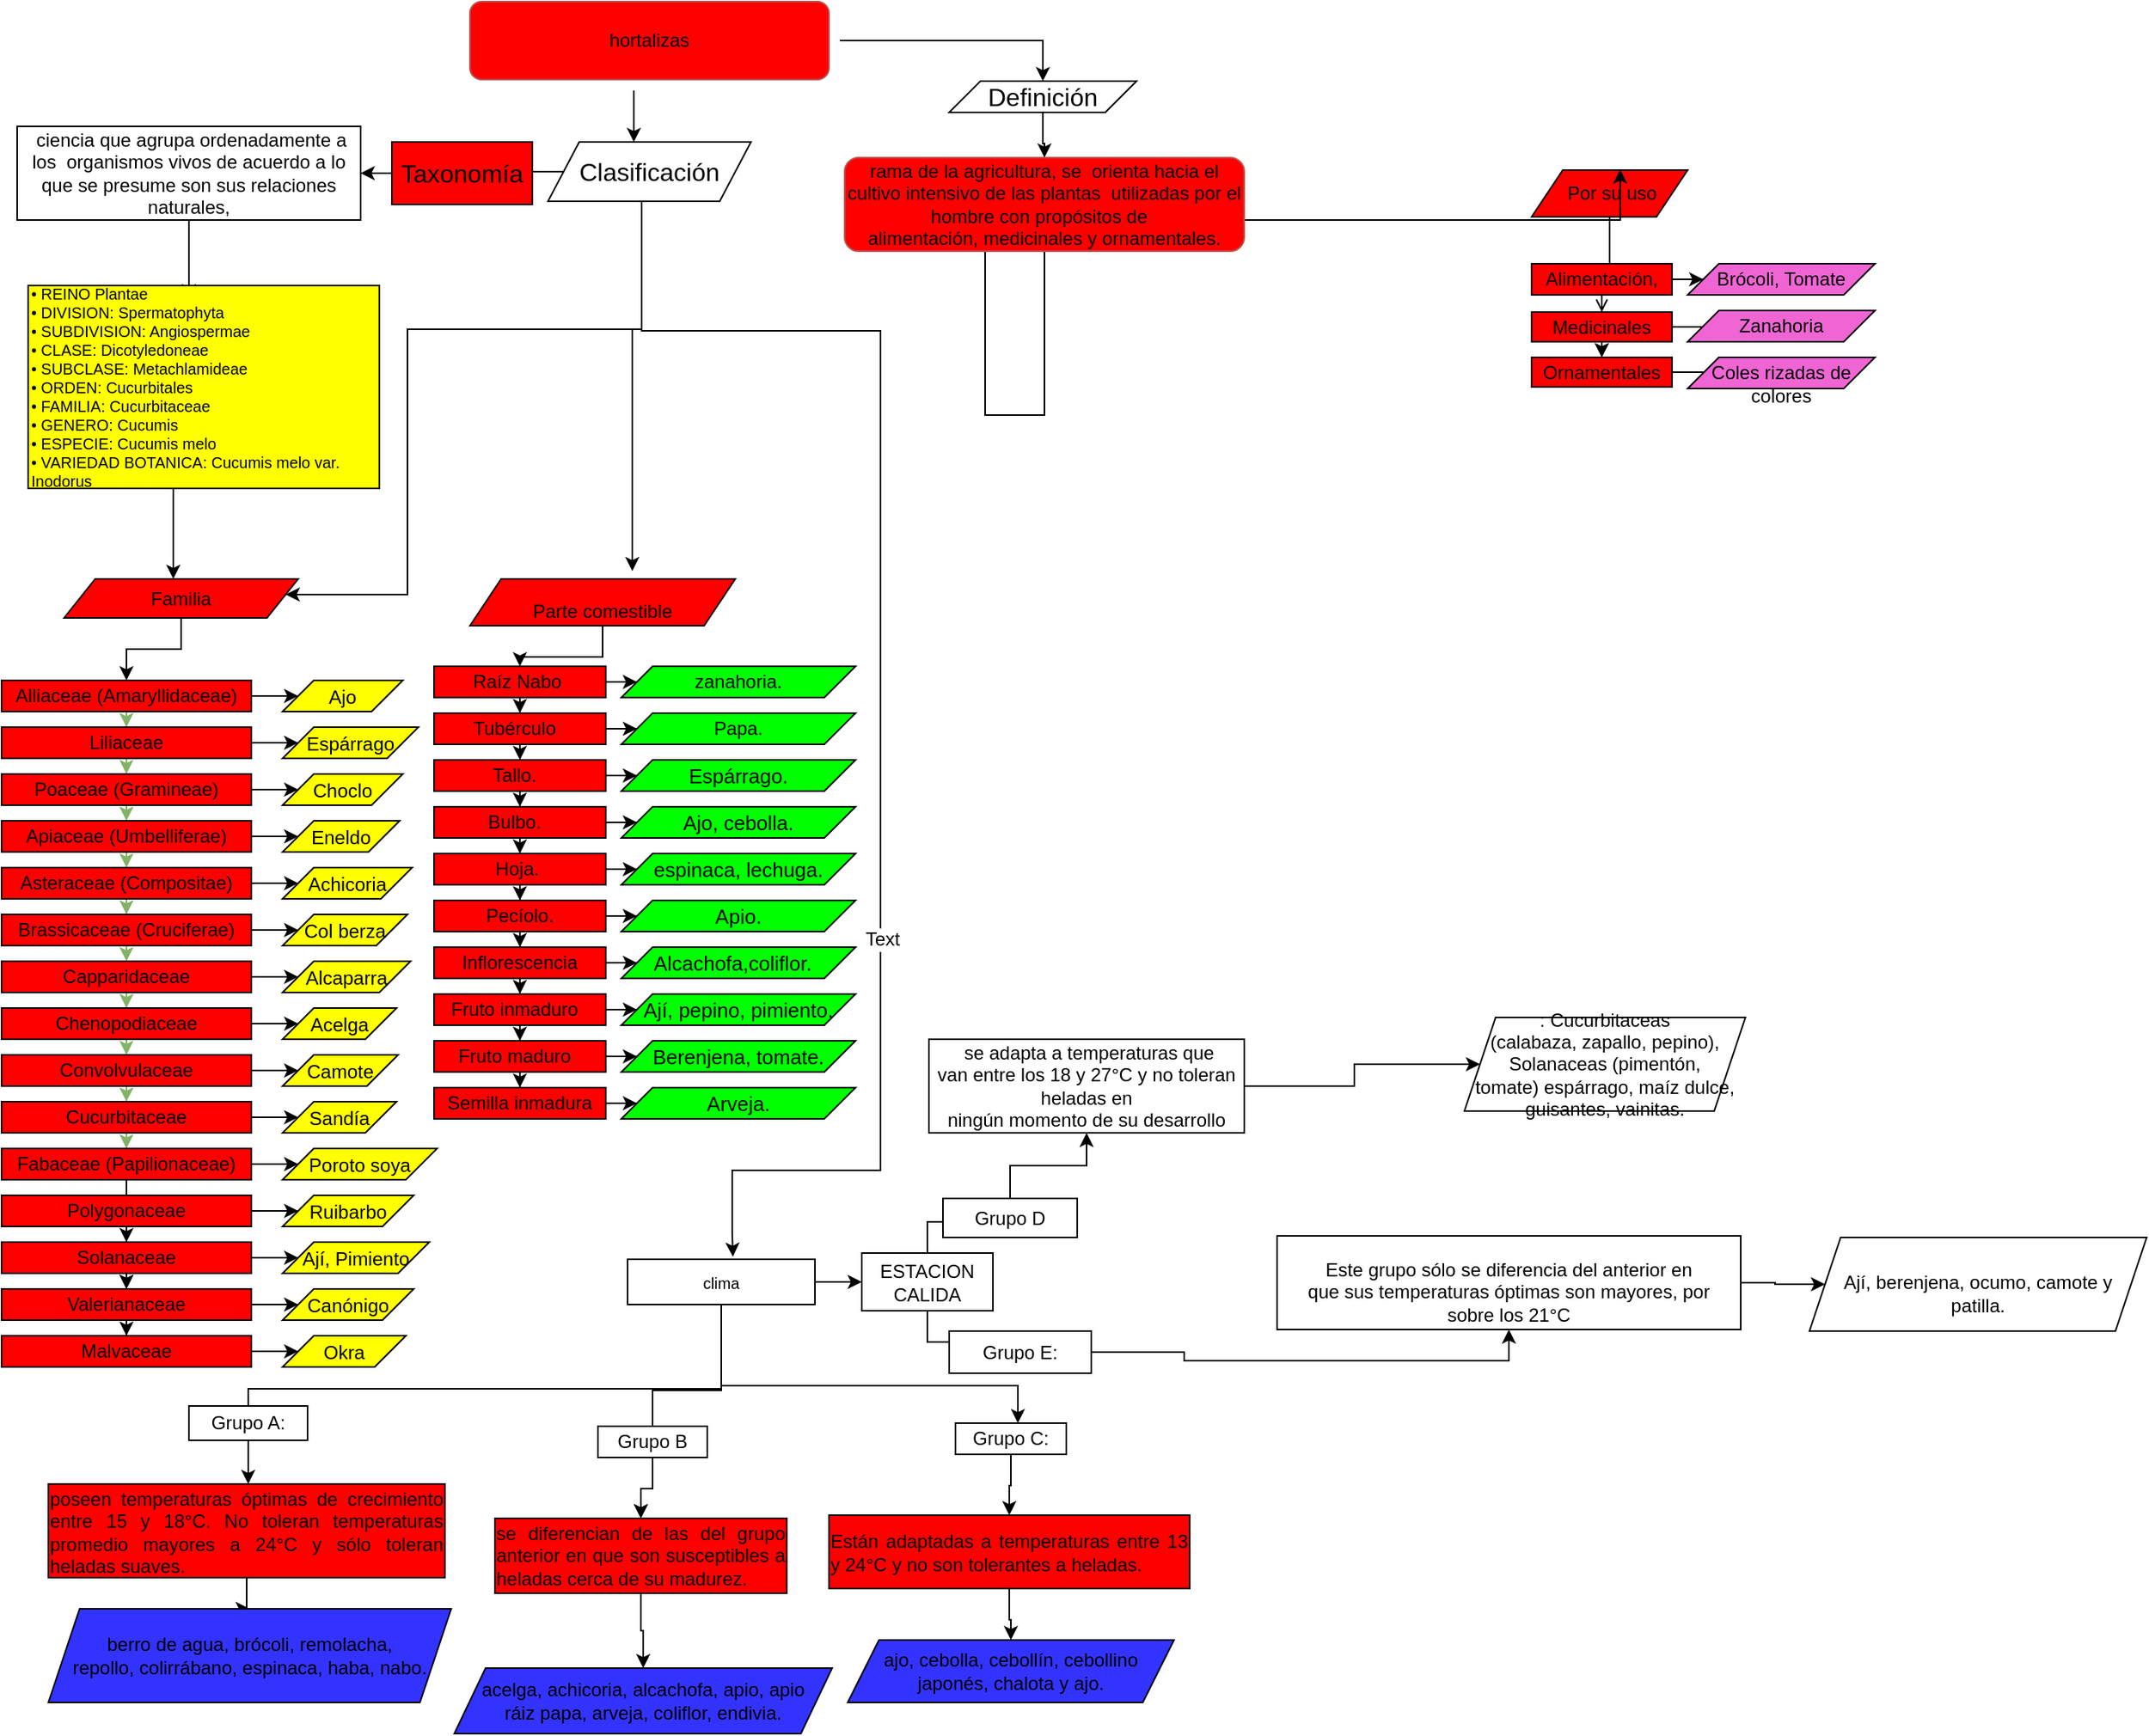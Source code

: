 <mxfile version="20.2.7" type="github">
  <diagram id="4PT_vkWamiO-nSXqBPPG" name="Página-1">
    <mxGraphModel dx="1381" dy="724" grid="0" gridSize="10" guides="0" tooltips="1" connect="1" arrows="1" fold="1" page="1" pageScale="1" pageWidth="827" pageHeight="1169" background="none" math="0" shadow="0">
      <root>
        <mxCell id="0" />
        <mxCell id="1" parent="0" />
        <mxCell id="nCWuup4R4AbDnW3DWiKd-3" style="edgeStyle=orthogonalEdgeStyle;rounded=0;orthogonalLoop=1;jettySize=auto;html=1;startArrow=none;" parent="1" source="66M02JN2FrkitM-om0R4-26" edge="1">
          <mxGeometry relative="1" as="geometry">
            <mxPoint x="414" y="375" as="targetPoint" />
            <Array as="points">
              <mxPoint x="420" y="220" />
              <mxPoint x="414" y="220" />
            </Array>
          </mxGeometry>
        </mxCell>
        <mxCell id="QRhNImlcriRFlgjVjBWK-16" value="" style="edgeStyle=orthogonalEdgeStyle;rounded=0;orthogonalLoop=1;jettySize=auto;html=1;" edge="1" parent="1" source="S0YFLjFQys3BDrwnXeZM-1" target="66M02JN2FrkitM-om0R4-26">
          <mxGeometry relative="1" as="geometry">
            <Array as="points">
              <mxPoint x="415" y="90" />
              <mxPoint x="415" y="90" />
            </Array>
          </mxGeometry>
        </mxCell>
        <mxCell id="QRhNImlcriRFlgjVjBWK-23" style="edgeStyle=orthogonalEdgeStyle;rounded=0;orthogonalLoop=1;jettySize=auto;html=1;fontSize=10;" edge="1" parent="1" source="S0YFLjFQys3BDrwnXeZM-1" target="66M02JN2FrkitM-om0R4-24">
          <mxGeometry relative="1" as="geometry">
            <Array as="points">
              <mxPoint x="677" y="35" />
            </Array>
          </mxGeometry>
        </mxCell>
        <mxCell id="S0YFLjFQys3BDrwnXeZM-1" value="hortalizas" style="rounded=1;whiteSpace=wrap;html=1;fillColor=#FF0000;strokeColor=#b85450;gradientColor=none;glass=0;shadow=0;sketch=0;perimeterSpacing=7;" parent="1" vertex="1">
          <mxGeometry x="310" y="10" width="230" height="50" as="geometry" />
        </mxCell>
        <mxCell id="nCWuup4R4AbDnW3DWiKd-10" value="" style="edgeStyle=orthogonalEdgeStyle;rounded=0;orthogonalLoop=1;jettySize=auto;html=1;entryX=0.5;entryY=0;entryDx=0;entryDy=0;" parent="1" source="nCWuup4R4AbDnW3DWiKd-4" target="nCWuup4R4AbDnW3DWiKd-9" edge="1">
          <mxGeometry relative="1" as="geometry">
            <mxPoint x="80" y="435" as="targetPoint" />
          </mxGeometry>
        </mxCell>
        <mxCell id="nCWuup4R4AbDnW3DWiKd-4" value="Familia" style="shape=parallelogram;perimeter=parallelogramPerimeter;whiteSpace=wrap;html=1;fixedSize=1;shadow=0;glass=0;sketch=0;fillColor=#FF0000;gradientColor=none;" parent="1" vertex="1">
          <mxGeometry x="50" y="380" width="150" height="25" as="geometry" />
        </mxCell>
        <mxCell id="QRhNImlcriRFlgjVjBWK-73" value="" style="edgeStyle=orthogonalEdgeStyle;rounded=0;orthogonalLoop=1;jettySize=auto;html=1;fontSize=12;" edge="1" parent="1" source="nCWuup4R4AbDnW3DWiKd-6" target="QRhNImlcriRFlgjVjBWK-64">
          <mxGeometry relative="1" as="geometry" />
        </mxCell>
        <mxCell id="nCWuup4R4AbDnW3DWiKd-6" value="&amp;nbsp;Por su uso" style="shape=parallelogram;perimeter=parallelogramPerimeter;whiteSpace=wrap;html=1;fixedSize=1;shadow=0;glass=0;sketch=0;fillColor=#FF0000;gradientColor=none;" parent="1" vertex="1">
          <mxGeometry x="990" y="118" width="100" height="30" as="geometry" />
        </mxCell>
        <mxCell id="nCWuup4R4AbDnW3DWiKd-51" value="" style="edgeStyle=orthogonalEdgeStyle;rounded=0;orthogonalLoop=1;jettySize=auto;html=1;" parent="1" source="nCWuup4R4AbDnW3DWiKd-7" target="nCWuup4R4AbDnW3DWiKd-50" edge="1">
          <mxGeometry relative="1" as="geometry" />
        </mxCell>
        <mxCell id="nCWuup4R4AbDnW3DWiKd-7" value="&lt;div style=&quot;font-size: 12px;&quot;&gt;&lt;font style=&quot;font-size: 12px;&quot;&gt;Parte comestible&lt;/font&gt;&lt;/div&gt;" style="shape=parallelogram;perimeter=parallelogramPerimeter;whiteSpace=wrap;html=1;fixedSize=1;shadow=0;glass=0;sketch=0;fillColor=#FF0000;gradientColor=none;align=center;verticalAlign=bottom;horizontal=1;fontSize=13;labelBackgroundColor=none;labelBorderColor=none;" parent="1" vertex="1">
          <mxGeometry x="310" y="380" width="170" height="30" as="geometry" />
        </mxCell>
        <mxCell id="nCWuup4R4AbDnW3DWiKd-8" style="edgeStyle=orthogonalEdgeStyle;rounded=0;orthogonalLoop=1;jettySize=auto;html=1;exitX=0.5;exitY=1;exitDx=0;exitDy=0;" parent="1" source="nCWuup4R4AbDnW3DWiKd-6" target="nCWuup4R4AbDnW3DWiKd-6" edge="1">
          <mxGeometry relative="1" as="geometry" />
        </mxCell>
        <mxCell id="nCWuup4R4AbDnW3DWiKd-14" value="" style="edgeStyle=orthogonalEdgeStyle;rounded=0;orthogonalLoop=1;jettySize=auto;html=1;fillColor=#d5e8d4;strokeColor=#82b366;" parent="1" source="nCWuup4R4AbDnW3DWiKd-9" target="nCWuup4R4AbDnW3DWiKd-13" edge="1">
          <mxGeometry relative="1" as="geometry" />
        </mxCell>
        <mxCell id="nCWuup4R4AbDnW3DWiKd-130" value="" style="edgeStyle=orthogonalEdgeStyle;rounded=0;orthogonalLoop=1;jettySize=auto;html=1;fontSize=13;fontColor=#000000;" parent="1" source="nCWuup4R4AbDnW3DWiKd-9" target="nCWuup4R4AbDnW3DWiKd-129" edge="1">
          <mxGeometry relative="1" as="geometry" />
        </mxCell>
        <mxCell id="nCWuup4R4AbDnW3DWiKd-9" value="&lt;div&gt;Alliaceae (Amaryllidaceae)&lt;/div&gt;" style="whiteSpace=wrap;html=1;fillColor=#FF0000;shadow=0;glass=0;sketch=0;gradientColor=none;" parent="1" vertex="1">
          <mxGeometry x="10" y="445" width="160" height="20" as="geometry" />
        </mxCell>
        <mxCell id="nCWuup4R4AbDnW3DWiKd-16" value="" style="edgeStyle=orthogonalEdgeStyle;rounded=0;orthogonalLoop=1;jettySize=auto;html=1;fillColor=#d5e8d4;strokeColor=#82b366;" parent="1" source="nCWuup4R4AbDnW3DWiKd-13" target="nCWuup4R4AbDnW3DWiKd-15" edge="1">
          <mxGeometry relative="1" as="geometry" />
        </mxCell>
        <mxCell id="nCWuup4R4AbDnW3DWiKd-132" value="" style="edgeStyle=orthogonalEdgeStyle;rounded=0;orthogonalLoop=1;jettySize=auto;html=1;fontSize=13;fontColor=#000000;" parent="1" source="nCWuup4R4AbDnW3DWiKd-13" target="nCWuup4R4AbDnW3DWiKd-131" edge="1">
          <mxGeometry relative="1" as="geometry" />
        </mxCell>
        <mxCell id="nCWuup4R4AbDnW3DWiKd-13" value="&lt;div&gt;Liliaceae&lt;/div&gt;" style="whiteSpace=wrap;html=1;fillColor=#FF0000;shadow=0;glass=0;sketch=0;gradientColor=none;" parent="1" vertex="1">
          <mxGeometry x="10" y="475" width="160" height="20" as="geometry" />
        </mxCell>
        <mxCell id="nCWuup4R4AbDnW3DWiKd-18" value="" style="edgeStyle=orthogonalEdgeStyle;rounded=0;orthogonalLoop=1;jettySize=auto;html=1;fillColor=#d5e8d4;strokeColor=#82b366;" parent="1" source="nCWuup4R4AbDnW3DWiKd-15" target="nCWuup4R4AbDnW3DWiKd-17" edge="1">
          <mxGeometry relative="1" as="geometry" />
        </mxCell>
        <mxCell id="nCWuup4R4AbDnW3DWiKd-134" value="" style="edgeStyle=orthogonalEdgeStyle;rounded=0;orthogonalLoop=1;jettySize=auto;html=1;fontSize=13;fontColor=#000000;" parent="1" source="nCWuup4R4AbDnW3DWiKd-15" target="nCWuup4R4AbDnW3DWiKd-133" edge="1">
          <mxGeometry relative="1" as="geometry" />
        </mxCell>
        <mxCell id="nCWuup4R4AbDnW3DWiKd-15" value="&lt;div&gt;Poaceae (Gramineae)&lt;/div&gt;" style="whiteSpace=wrap;html=1;fillColor=#FF0000;shadow=0;glass=0;sketch=0;gradientColor=none;" parent="1" vertex="1">
          <mxGeometry x="10" y="505" width="160" height="20" as="geometry" />
        </mxCell>
        <mxCell id="nCWuup4R4AbDnW3DWiKd-20" value="" style="edgeStyle=orthogonalEdgeStyle;rounded=0;orthogonalLoop=1;jettySize=auto;html=1;fillColor=#d5e8d4;strokeColor=#82b366;" parent="1" source="nCWuup4R4AbDnW3DWiKd-17" target="nCWuup4R4AbDnW3DWiKd-19" edge="1">
          <mxGeometry relative="1" as="geometry" />
        </mxCell>
        <mxCell id="nCWuup4R4AbDnW3DWiKd-136" value="" style="edgeStyle=orthogonalEdgeStyle;rounded=0;orthogonalLoop=1;jettySize=auto;html=1;fontSize=13;fontColor=#000000;" parent="1" source="nCWuup4R4AbDnW3DWiKd-17" target="nCWuup4R4AbDnW3DWiKd-135" edge="1">
          <mxGeometry relative="1" as="geometry" />
        </mxCell>
        <mxCell id="nCWuup4R4AbDnW3DWiKd-17" value="Apiaceae (Umbelliferae)" style="whiteSpace=wrap;html=1;fillColor=#FF0000;shadow=0;glass=0;sketch=0;gradientColor=none;" parent="1" vertex="1">
          <mxGeometry x="10" y="535" width="160" height="20" as="geometry" />
        </mxCell>
        <mxCell id="nCWuup4R4AbDnW3DWiKd-23" value="" style="edgeStyle=orthogonalEdgeStyle;rounded=0;orthogonalLoop=1;jettySize=auto;html=1;fillColor=#d5e8d4;strokeColor=#82b366;" parent="1" source="nCWuup4R4AbDnW3DWiKd-19" target="nCWuup4R4AbDnW3DWiKd-22" edge="1">
          <mxGeometry relative="1" as="geometry" />
        </mxCell>
        <mxCell id="nCWuup4R4AbDnW3DWiKd-138" value="" style="edgeStyle=orthogonalEdgeStyle;rounded=0;orthogonalLoop=1;jettySize=auto;html=1;fontSize=13;fontColor=#000000;" parent="1" source="nCWuup4R4AbDnW3DWiKd-19" target="nCWuup4R4AbDnW3DWiKd-137" edge="1">
          <mxGeometry relative="1" as="geometry" />
        </mxCell>
        <mxCell id="nCWuup4R4AbDnW3DWiKd-19" value="Asteraceae (Compositae)" style="whiteSpace=wrap;html=1;fillColor=#FF0000;shadow=0;glass=0;sketch=0;gradientColor=none;" parent="1" vertex="1">
          <mxGeometry x="10" y="565" width="160" height="20" as="geometry" />
        </mxCell>
        <mxCell id="nCWuup4R4AbDnW3DWiKd-25" value="" style="edgeStyle=orthogonalEdgeStyle;rounded=0;orthogonalLoop=1;jettySize=auto;html=1;fillColor=#d5e8d4;strokeColor=#82b366;" parent="1" source="nCWuup4R4AbDnW3DWiKd-22" target="nCWuup4R4AbDnW3DWiKd-24" edge="1">
          <mxGeometry relative="1" as="geometry" />
        </mxCell>
        <mxCell id="nCWuup4R4AbDnW3DWiKd-140" value="" style="edgeStyle=orthogonalEdgeStyle;rounded=0;orthogonalLoop=1;jettySize=auto;html=1;fontSize=13;fontColor=#000000;" parent="1" source="nCWuup4R4AbDnW3DWiKd-22" target="nCWuup4R4AbDnW3DWiKd-139" edge="1">
          <mxGeometry relative="1" as="geometry" />
        </mxCell>
        <mxCell id="nCWuup4R4AbDnW3DWiKd-22" value="&lt;div&gt;Brassicaceae (Cruciferae)&lt;/div&gt;" style="whiteSpace=wrap;html=1;fillColor=#FF0000;shadow=0;glass=0;sketch=0;gradientColor=none;" parent="1" vertex="1">
          <mxGeometry x="10" y="595" width="160" height="20" as="geometry" />
        </mxCell>
        <mxCell id="nCWuup4R4AbDnW3DWiKd-27" value="" style="edgeStyle=orthogonalEdgeStyle;rounded=0;orthogonalLoop=1;jettySize=auto;html=1;fillColor=#d5e8d4;strokeColor=#82b366;" parent="1" source="nCWuup4R4AbDnW3DWiKd-24" target="nCWuup4R4AbDnW3DWiKd-26" edge="1">
          <mxGeometry relative="1" as="geometry" />
        </mxCell>
        <mxCell id="nCWuup4R4AbDnW3DWiKd-142" value="" style="edgeStyle=orthogonalEdgeStyle;rounded=0;orthogonalLoop=1;jettySize=auto;html=1;fontSize=13;fontColor=#000000;" parent="1" source="nCWuup4R4AbDnW3DWiKd-24" target="nCWuup4R4AbDnW3DWiKd-141" edge="1">
          <mxGeometry relative="1" as="geometry" />
        </mxCell>
        <mxCell id="nCWuup4R4AbDnW3DWiKd-24" value="&lt;div&gt;Capparidaceae&lt;/div&gt;" style="whiteSpace=wrap;html=1;fillColor=#FF0000;shadow=0;glass=0;sketch=0;gradientColor=none;" parent="1" vertex="1">
          <mxGeometry x="10" y="625" width="160" height="20" as="geometry" />
        </mxCell>
        <mxCell id="nCWuup4R4AbDnW3DWiKd-29" value="" style="edgeStyle=orthogonalEdgeStyle;rounded=0;orthogonalLoop=1;jettySize=auto;html=1;fillColor=#d5e8d4;strokeColor=#82b366;" parent="1" source="nCWuup4R4AbDnW3DWiKd-26" target="nCWuup4R4AbDnW3DWiKd-28" edge="1">
          <mxGeometry relative="1" as="geometry" />
        </mxCell>
        <mxCell id="nCWuup4R4AbDnW3DWiKd-144" value="" style="edgeStyle=orthogonalEdgeStyle;rounded=0;orthogonalLoop=1;jettySize=auto;html=1;fontSize=13;fontColor=#000000;" parent="1" source="nCWuup4R4AbDnW3DWiKd-26" target="nCWuup4R4AbDnW3DWiKd-143" edge="1">
          <mxGeometry relative="1" as="geometry" />
        </mxCell>
        <mxCell id="nCWuup4R4AbDnW3DWiKd-26" value="Chenopodiaceae&lt;br&gt;" style="whiteSpace=wrap;html=1;fillColor=#FF0000;shadow=0;glass=0;sketch=0;gradientColor=none;" parent="1" vertex="1">
          <mxGeometry x="10" y="655" width="160" height="20" as="geometry" />
        </mxCell>
        <mxCell id="nCWuup4R4AbDnW3DWiKd-31" value="" style="edgeStyle=orthogonalEdgeStyle;rounded=0;orthogonalLoop=1;jettySize=auto;html=1;fillColor=#d5e8d4;strokeColor=#82b366;" parent="1" source="nCWuup4R4AbDnW3DWiKd-28" target="nCWuup4R4AbDnW3DWiKd-30" edge="1">
          <mxGeometry relative="1" as="geometry" />
        </mxCell>
        <mxCell id="nCWuup4R4AbDnW3DWiKd-146" value="" style="edgeStyle=orthogonalEdgeStyle;rounded=0;orthogonalLoop=1;jettySize=auto;html=1;fontSize=13;fontColor=#000000;" parent="1" source="nCWuup4R4AbDnW3DWiKd-28" target="nCWuup4R4AbDnW3DWiKd-145" edge="1">
          <mxGeometry relative="1" as="geometry" />
        </mxCell>
        <mxCell id="nCWuup4R4AbDnW3DWiKd-28" value="Convolvulaceae&lt;br&gt;" style="whiteSpace=wrap;html=1;fillColor=#FF0000;shadow=0;glass=0;sketch=0;gradientColor=none;" parent="1" vertex="1">
          <mxGeometry x="10" y="685" width="160" height="20" as="geometry" />
        </mxCell>
        <mxCell id="nCWuup4R4AbDnW3DWiKd-33" value="" style="edgeStyle=orthogonalEdgeStyle;rounded=0;orthogonalLoop=1;jettySize=auto;html=1;fillColor=#d5e8d4;strokeColor=#82b366;" parent="1" source="nCWuup4R4AbDnW3DWiKd-30" target="nCWuup4R4AbDnW3DWiKd-32" edge="1">
          <mxGeometry relative="1" as="geometry" />
        </mxCell>
        <mxCell id="nCWuup4R4AbDnW3DWiKd-150" value="" style="edgeStyle=orthogonalEdgeStyle;rounded=0;orthogonalLoop=1;jettySize=auto;html=1;fontSize=13;fontColor=#000000;" parent="1" source="nCWuup4R4AbDnW3DWiKd-30" target="nCWuup4R4AbDnW3DWiKd-148" edge="1">
          <mxGeometry relative="1" as="geometry" />
        </mxCell>
        <mxCell id="nCWuup4R4AbDnW3DWiKd-30" value="Cucurbitaceae&lt;br&gt;" style="whiteSpace=wrap;html=1;fillColor=#FF0000;shadow=0;glass=0;sketch=0;gradientColor=none;" parent="1" vertex="1">
          <mxGeometry x="10" y="715" width="160" height="20" as="geometry" />
        </mxCell>
        <mxCell id="nCWuup4R4AbDnW3DWiKd-75" value="" style="edgeStyle=orthogonalEdgeStyle;rounded=0;orthogonalLoop=1;jettySize=auto;html=1;fontSize=13;" parent="1" source="nCWuup4R4AbDnW3DWiKd-32" target="nCWuup4R4AbDnW3DWiKd-44" edge="1">
          <mxGeometry relative="1" as="geometry" />
        </mxCell>
        <mxCell id="nCWuup4R4AbDnW3DWiKd-152" value="" style="edgeStyle=orthogonalEdgeStyle;rounded=0;orthogonalLoop=1;jettySize=auto;html=1;fontSize=13;fontColor=#000000;" parent="1" source="nCWuup4R4AbDnW3DWiKd-32" target="nCWuup4R4AbDnW3DWiKd-151" edge="1">
          <mxGeometry relative="1" as="geometry" />
        </mxCell>
        <mxCell id="nCWuup4R4AbDnW3DWiKd-32" value="Fabaceae (Papilionaceae)" style="whiteSpace=wrap;html=1;fillColor=#FF0000;shadow=0;glass=0;sketch=0;gradientColor=none;" parent="1" vertex="1">
          <mxGeometry x="10" y="745" width="160" height="20" as="geometry" />
        </mxCell>
        <mxCell id="nCWuup4R4AbDnW3DWiKd-43" value="" style="edgeStyle=orthogonalEdgeStyle;rounded=0;orthogonalLoop=1;jettySize=auto;html=1;" parent="1" source="nCWuup4R4AbDnW3DWiKd-40" target="nCWuup4R4AbDnW3DWiKd-42" edge="1">
          <mxGeometry relative="1" as="geometry" />
        </mxCell>
        <mxCell id="nCWuup4R4AbDnW3DWiKd-40" value="Polygonaceae&lt;br&gt;" style="whiteSpace=wrap;html=1;fillColor=#FF0000;shadow=0;glass=0;sketch=0;gradientColor=none;" parent="1" vertex="1">
          <mxGeometry x="10" y="775" width="160" height="20" as="geometry" />
        </mxCell>
        <mxCell id="nCWuup4R4AbDnW3DWiKd-45" value="" style="edgeStyle=orthogonalEdgeStyle;rounded=0;orthogonalLoop=1;jettySize=auto;html=1;" parent="1" source="nCWuup4R4AbDnW3DWiKd-42" target="nCWuup4R4AbDnW3DWiKd-44" edge="1">
          <mxGeometry relative="1" as="geometry" />
        </mxCell>
        <mxCell id="nCWuup4R4AbDnW3DWiKd-42" value="Solanaceae&lt;br&gt;" style="whiteSpace=wrap;html=1;fillColor=#FF0000;shadow=0;glass=0;sketch=0;gradientColor=none;" parent="1" vertex="1">
          <mxGeometry x="10" y="805" width="160" height="20" as="geometry" />
        </mxCell>
        <mxCell id="nCWuup4R4AbDnW3DWiKd-79" value="" style="edgeStyle=orthogonalEdgeStyle;rounded=0;orthogonalLoop=1;jettySize=auto;html=1;fontSize=13;" parent="1" source="nCWuup4R4AbDnW3DWiKd-44" target="nCWuup4R4AbDnW3DWiKd-78" edge="1">
          <mxGeometry relative="1" as="geometry" />
        </mxCell>
        <mxCell id="nCWuup4R4AbDnW3DWiKd-44" value="Valerianaceae&lt;br&gt;" style="whiteSpace=wrap;html=1;fillColor=#FF0000;shadow=0;glass=0;sketch=0;gradientColor=none;" parent="1" vertex="1">
          <mxGeometry x="10" y="835" width="160" height="20" as="geometry" />
        </mxCell>
        <mxCell id="nCWuup4R4AbDnW3DWiKd-53" value="" style="edgeStyle=orthogonalEdgeStyle;rounded=0;orthogonalLoop=1;jettySize=auto;html=1;" parent="1" source="nCWuup4R4AbDnW3DWiKd-50" target="nCWuup4R4AbDnW3DWiKd-52" edge="1">
          <mxGeometry relative="1" as="geometry" />
        </mxCell>
        <mxCell id="nCWuup4R4AbDnW3DWiKd-89" value="" style="edgeStyle=orthogonalEdgeStyle;rounded=0;orthogonalLoop=1;jettySize=auto;html=1;fontSize=13;" parent="1" source="nCWuup4R4AbDnW3DWiKd-50" target="nCWuup4R4AbDnW3DWiKd-88" edge="1">
          <mxGeometry relative="1" as="geometry" />
        </mxCell>
        <mxCell id="nCWuup4R4AbDnW3DWiKd-50" value="Raíz Nabo&amp;nbsp; " style="whiteSpace=wrap;html=1;fillColor=#FF0000;shadow=0;glass=0;sketch=0;gradientColor=none;" parent="1" vertex="1">
          <mxGeometry x="287" y="436" width="110" height="20" as="geometry" />
        </mxCell>
        <mxCell id="nCWuup4R4AbDnW3DWiKd-55" value="" style="edgeStyle=orthogonalEdgeStyle;rounded=0;orthogonalLoop=1;jettySize=auto;html=1;" parent="1" source="nCWuup4R4AbDnW3DWiKd-52" target="nCWuup4R4AbDnW3DWiKd-54" edge="1">
          <mxGeometry relative="1" as="geometry" />
        </mxCell>
        <mxCell id="nCWuup4R4AbDnW3DWiKd-93" value="" style="edgeStyle=orthogonalEdgeStyle;rounded=0;orthogonalLoop=1;jettySize=auto;html=1;fontSize=13;" parent="1" source="nCWuup4R4AbDnW3DWiKd-52" target="nCWuup4R4AbDnW3DWiKd-92" edge="1">
          <mxGeometry relative="1" as="geometry" />
        </mxCell>
        <mxCell id="nCWuup4R4AbDnW3DWiKd-52" value="Tubérculo&amp;nbsp;&amp;nbsp; " style="whiteSpace=wrap;html=1;fillColor=#FF0000;shadow=0;glass=0;sketch=0;gradientColor=none;" parent="1" vertex="1">
          <mxGeometry x="287" y="466" width="110" height="20" as="geometry" />
        </mxCell>
        <mxCell id="nCWuup4R4AbDnW3DWiKd-57" value="" style="edgeStyle=orthogonalEdgeStyle;rounded=0;orthogonalLoop=1;jettySize=auto;html=1;" parent="1" source="nCWuup4R4AbDnW3DWiKd-54" target="nCWuup4R4AbDnW3DWiKd-56" edge="1">
          <mxGeometry relative="1" as="geometry" />
        </mxCell>
        <mxCell id="nCWuup4R4AbDnW3DWiKd-96" value="" style="edgeStyle=orthogonalEdgeStyle;rounded=0;orthogonalLoop=1;jettySize=auto;html=1;fontSize=13;" parent="1" source="nCWuup4R4AbDnW3DWiKd-54" target="nCWuup4R4AbDnW3DWiKd-95" edge="1">
          <mxGeometry relative="1" as="geometry" />
        </mxCell>
        <mxCell id="nCWuup4R4AbDnW3DWiKd-54" value="Tallo. &amp;nbsp;" style="whiteSpace=wrap;html=1;fillColor=#FF0000;shadow=0;glass=0;sketch=0;gradientColor=none;" parent="1" vertex="1">
          <mxGeometry x="287" y="496" width="110" height="20" as="geometry" />
        </mxCell>
        <mxCell id="nCWuup4R4AbDnW3DWiKd-59" value="" style="edgeStyle=orthogonalEdgeStyle;rounded=0;orthogonalLoop=1;jettySize=auto;html=1;" parent="1" source="nCWuup4R4AbDnW3DWiKd-56" target="nCWuup4R4AbDnW3DWiKd-58" edge="1">
          <mxGeometry relative="1" as="geometry" />
        </mxCell>
        <mxCell id="nCWuup4R4AbDnW3DWiKd-109" value="" style="edgeStyle=orthogonalEdgeStyle;rounded=0;orthogonalLoop=1;jettySize=auto;html=1;fontSize=13;" parent="1" source="nCWuup4R4AbDnW3DWiKd-56" target="nCWuup4R4AbDnW3DWiKd-98" edge="1">
          <mxGeometry relative="1" as="geometry" />
        </mxCell>
        <mxCell id="nCWuup4R4AbDnW3DWiKd-56" value="Bulbo. &amp;nbsp;" style="whiteSpace=wrap;html=1;fillColor=#FF0000;shadow=0;glass=0;sketch=0;gradientColor=none;" parent="1" vertex="1">
          <mxGeometry x="287" y="526" width="110" height="20" as="geometry" />
        </mxCell>
        <mxCell id="nCWuup4R4AbDnW3DWiKd-64" value="" style="edgeStyle=orthogonalEdgeStyle;rounded=0;orthogonalLoop=1;jettySize=auto;html=1;fontSize=13;" parent="1" source="nCWuup4R4AbDnW3DWiKd-58" target="nCWuup4R4AbDnW3DWiKd-63" edge="1">
          <mxGeometry relative="1" as="geometry" />
        </mxCell>
        <mxCell id="nCWuup4R4AbDnW3DWiKd-111" value="" style="edgeStyle=orthogonalEdgeStyle;rounded=0;orthogonalLoop=1;jettySize=auto;html=1;fontSize=13;" parent="1" source="nCWuup4R4AbDnW3DWiKd-58" target="nCWuup4R4AbDnW3DWiKd-110" edge="1">
          <mxGeometry relative="1" as="geometry" />
        </mxCell>
        <mxCell id="nCWuup4R4AbDnW3DWiKd-58" value="Hoja.&amp;nbsp; " style="whiteSpace=wrap;html=1;fillColor=#FF0000;shadow=0;glass=0;sketch=0;gradientColor=none;" parent="1" vertex="1">
          <mxGeometry x="287" y="556" width="110" height="20" as="geometry" />
        </mxCell>
        <mxCell id="nCWuup4R4AbDnW3DWiKd-66" value="" style="edgeStyle=orthogonalEdgeStyle;rounded=0;orthogonalLoop=1;jettySize=auto;html=1;fontSize=13;" parent="1" source="nCWuup4R4AbDnW3DWiKd-63" target="nCWuup4R4AbDnW3DWiKd-65" edge="1">
          <mxGeometry relative="1" as="geometry" />
        </mxCell>
        <mxCell id="nCWuup4R4AbDnW3DWiKd-113" value="" style="edgeStyle=orthogonalEdgeStyle;rounded=0;orthogonalLoop=1;jettySize=auto;html=1;fontSize=13;" parent="1" source="nCWuup4R4AbDnW3DWiKd-63" target="nCWuup4R4AbDnW3DWiKd-112" edge="1">
          <mxGeometry relative="1" as="geometry" />
        </mxCell>
        <mxCell id="nCWuup4R4AbDnW3DWiKd-63" value="Pecíolo. " style="whiteSpace=wrap;html=1;fillColor=#FF0000;shadow=0;glass=0;sketch=0;gradientColor=none;" parent="1" vertex="1">
          <mxGeometry x="287" y="586" width="110" height="20" as="geometry" />
        </mxCell>
        <mxCell id="nCWuup4R4AbDnW3DWiKd-68" value="" style="edgeStyle=orthogonalEdgeStyle;rounded=0;orthogonalLoop=1;jettySize=auto;html=1;fontSize=13;" parent="1" source="nCWuup4R4AbDnW3DWiKd-65" target="nCWuup4R4AbDnW3DWiKd-67" edge="1">
          <mxGeometry relative="1" as="geometry" />
        </mxCell>
        <mxCell id="nCWuup4R4AbDnW3DWiKd-115" value="" style="edgeStyle=orthogonalEdgeStyle;rounded=0;orthogonalLoop=1;jettySize=auto;html=1;fontSize=13;" parent="1" source="nCWuup4R4AbDnW3DWiKd-65" target="nCWuup4R4AbDnW3DWiKd-114" edge="1">
          <mxGeometry relative="1" as="geometry" />
        </mxCell>
        <mxCell id="nCWuup4R4AbDnW3DWiKd-65" value="Inflorescencia " style="whiteSpace=wrap;html=1;fillColor=#FF0000;shadow=0;glass=0;sketch=0;gradientColor=none;" parent="1" vertex="1">
          <mxGeometry x="287" y="616" width="110" height="20" as="geometry" />
        </mxCell>
        <mxCell id="nCWuup4R4AbDnW3DWiKd-70" value="" style="edgeStyle=orthogonalEdgeStyle;rounded=0;orthogonalLoop=1;jettySize=auto;html=1;fontSize=13;" parent="1" source="nCWuup4R4AbDnW3DWiKd-67" target="nCWuup4R4AbDnW3DWiKd-69" edge="1">
          <mxGeometry relative="1" as="geometry" />
        </mxCell>
        <mxCell id="nCWuup4R4AbDnW3DWiKd-117" value="" style="edgeStyle=orthogonalEdgeStyle;rounded=0;orthogonalLoop=1;jettySize=auto;html=1;fontSize=13;" parent="1" source="nCWuup4R4AbDnW3DWiKd-67" target="nCWuup4R4AbDnW3DWiKd-116" edge="1">
          <mxGeometry relative="1" as="geometry" />
        </mxCell>
        <mxCell id="nCWuup4R4AbDnW3DWiKd-67" value="Fruto inmaduro&amp;nbsp;&amp;nbsp; " style="whiteSpace=wrap;html=1;fillColor=#FF0000;shadow=0;glass=0;sketch=0;gradientColor=none;" parent="1" vertex="1">
          <mxGeometry x="287" y="646" width="110" height="20" as="geometry" />
        </mxCell>
        <mxCell id="nCWuup4R4AbDnW3DWiKd-73" value="" style="edgeStyle=orthogonalEdgeStyle;rounded=0;orthogonalLoop=1;jettySize=auto;html=1;fontSize=13;" parent="1" source="nCWuup4R4AbDnW3DWiKd-69" target="nCWuup4R4AbDnW3DWiKd-72" edge="1">
          <mxGeometry relative="1" as="geometry" />
        </mxCell>
        <mxCell id="nCWuup4R4AbDnW3DWiKd-123" value="" style="edgeStyle=orthogonalEdgeStyle;rounded=0;orthogonalLoop=1;jettySize=auto;html=1;fontSize=13;" parent="1" source="nCWuup4R4AbDnW3DWiKd-69" target="nCWuup4R4AbDnW3DWiKd-118" edge="1">
          <mxGeometry relative="1" as="geometry" />
        </mxCell>
        <mxCell id="nCWuup4R4AbDnW3DWiKd-69" value="Fruto maduro&amp;nbsp;&amp;nbsp; " style="whiteSpace=wrap;html=1;fillColor=#FF0000;shadow=0;glass=0;sketch=0;gradientColor=none;" parent="1" vertex="1">
          <mxGeometry x="287" y="676" width="110" height="20" as="geometry" />
        </mxCell>
        <mxCell id="nCWuup4R4AbDnW3DWiKd-126" value="" style="edgeStyle=orthogonalEdgeStyle;rounded=0;orthogonalLoop=1;jettySize=auto;html=1;fontSize=13;" parent="1" source="nCWuup4R4AbDnW3DWiKd-72" target="nCWuup4R4AbDnW3DWiKd-125" edge="1">
          <mxGeometry relative="1" as="geometry" />
        </mxCell>
        <mxCell id="nCWuup4R4AbDnW3DWiKd-72" value="Semilla inmadura " style="whiteSpace=wrap;html=1;fillColor=#FF0000;shadow=0;glass=0;sketch=0;gradientColor=none;" parent="1" vertex="1">
          <mxGeometry x="287" y="706" width="110" height="20" as="geometry" />
        </mxCell>
        <mxCell id="nCWuup4R4AbDnW3DWiKd-78" value="Malvaceae&lt;br&gt;" style="whiteSpace=wrap;html=1;fillColor=#FF0000;shadow=0;glass=0;sketch=0;gradientColor=none;" parent="1" vertex="1">
          <mxGeometry x="10" y="865" width="160" height="20" as="geometry" />
        </mxCell>
        <mxCell id="nCWuup4R4AbDnW3DWiKd-88" value="zanahoria.&lt;br&gt;" style="shape=parallelogram;perimeter=parallelogramPerimeter;whiteSpace=wrap;html=1;fixedSize=1;fillColor=#00FF00;shadow=0;glass=0;sketch=0;gradientColor=none;fontColor=#000000;" parent="1" vertex="1">
          <mxGeometry x="407" y="436" width="150" height="20" as="geometry" />
        </mxCell>
        <mxCell id="nCWuup4R4AbDnW3DWiKd-92" value="Papa.&lt;br&gt;" style="shape=parallelogram;perimeter=parallelogramPerimeter;whiteSpace=wrap;html=1;fixedSize=1;fillColor=#00FF00;shadow=0;glass=0;sketch=0;gradientColor=none;" parent="1" vertex="1">
          <mxGeometry x="407" y="466" width="150" height="20" as="geometry" />
        </mxCell>
        <mxCell id="nCWuup4R4AbDnW3DWiKd-95" value="Espárrago.&lt;br&gt;" style="shape=parallelogram;perimeter=parallelogramPerimeter;whiteSpace=wrap;html=1;fixedSize=1;shadow=0;glass=0;labelBackgroundColor=none;labelBorderColor=none;sketch=0;fontSize=13;fillColor=#00FF00;gradientColor=none;" parent="1" vertex="1">
          <mxGeometry x="407" y="496" width="150" height="20" as="geometry" />
        </mxCell>
        <mxCell id="nCWuup4R4AbDnW3DWiKd-98" value="Ajo, cebolla. " style="shape=parallelogram;perimeter=parallelogramPerimeter;whiteSpace=wrap;html=1;fixedSize=1;shadow=0;glass=0;labelBackgroundColor=none;labelBorderColor=none;sketch=0;fontSize=13;fillColor=#00FF00;gradientColor=none;" parent="1" vertex="1">
          <mxGeometry x="407" y="526" width="150" height="20" as="geometry" />
        </mxCell>
        <mxCell id="nCWuup4R4AbDnW3DWiKd-110" value="espinaca, lechuga.&lt;br&gt;" style="shape=parallelogram;perimeter=parallelogramPerimeter;whiteSpace=wrap;html=1;fixedSize=1;shadow=0;glass=0;labelBackgroundColor=none;labelBorderColor=none;sketch=0;fontSize=13;fillColor=#00FF00;gradientColor=none;" parent="1" vertex="1">
          <mxGeometry x="407" y="556" width="150" height="20" as="geometry" />
        </mxCell>
        <mxCell id="nCWuup4R4AbDnW3DWiKd-112" value="Apio.&lt;br&gt;" style="shape=parallelogram;perimeter=parallelogramPerimeter;whiteSpace=wrap;html=1;fixedSize=1;shadow=0;glass=0;labelBackgroundColor=none;labelBorderColor=none;sketch=0;fontSize=13;fillColor=#00FF00;gradientColor=none;" parent="1" vertex="1">
          <mxGeometry x="407" y="586" width="150" height="20" as="geometry" />
        </mxCell>
        <mxCell id="nCWuup4R4AbDnW3DWiKd-114" value="Alcachofa,coliflor. &amp;nbsp;&lt;br&gt;" style="shape=parallelogram;perimeter=parallelogramPerimeter;whiteSpace=wrap;html=1;fixedSize=1;shadow=0;glass=0;labelBackgroundColor=none;labelBorderColor=none;sketch=0;fontSize=13;fillColor=#00FF00;gradientColor=none;" parent="1" vertex="1">
          <mxGeometry x="407" y="616" width="150" height="20" as="geometry" />
        </mxCell>
        <mxCell id="nCWuup4R4AbDnW3DWiKd-116" value="Ají, pepino, pimiento.&lt;br&gt;" style="shape=parallelogram;perimeter=parallelogramPerimeter;whiteSpace=wrap;html=1;fixedSize=1;shadow=0;glass=0;labelBackgroundColor=none;labelBorderColor=none;sketch=0;fontSize=13;fillColor=#00FF00;gradientColor=none;" parent="1" vertex="1">
          <mxGeometry x="407" y="646" width="150" height="20" as="geometry" />
        </mxCell>
        <mxCell id="nCWuup4R4AbDnW3DWiKd-118" value="Berenjena, tomate." style="shape=parallelogram;perimeter=parallelogramPerimeter;whiteSpace=wrap;html=1;fixedSize=1;shadow=0;glass=0;labelBackgroundColor=none;labelBorderColor=none;sketch=0;fontSize=13;fillColor=#00FF00;gradientColor=none;" parent="1" vertex="1">
          <mxGeometry x="407" y="676" width="150" height="20" as="geometry" />
        </mxCell>
        <mxCell id="nCWuup4R4AbDnW3DWiKd-125" value="Arveja.&lt;br&gt;" style="shape=parallelogram;perimeter=parallelogramPerimeter;whiteSpace=wrap;html=1;fixedSize=1;shadow=0;glass=0;labelBackgroundColor=none;labelBorderColor=none;sketch=0;fontSize=13;fillColor=#00FF00;gradientColor=none;" parent="1" vertex="1">
          <mxGeometry x="407" y="706" width="150" height="20" as="geometry" />
        </mxCell>
        <mxCell id="nCWuup4R4AbDnW3DWiKd-129" value="&lt;span dir=&quot;ltr&quot; role=&quot;presentation&quot; style=&quot;left: 495.945px; top: 643.777px; font-size: 12.235px; font-family: sans-serif; transform: scaleX(1.117);&quot;&gt;Ajo&lt;/span&gt;" style="shape=parallelogram;perimeter=parallelogramPerimeter;whiteSpace=wrap;html=1;fixedSize=1;shadow=0;glass=0;labelBackgroundColor=none;labelBorderColor=none;sketch=0;fontSize=13;fontColor=#000000;strokeColor=#000000;fillColor=#FFFF00;gradientColor=none;" parent="1" vertex="1">
          <mxGeometry x="190" y="445" width="77" height="20" as="geometry" />
        </mxCell>
        <mxCell id="nCWuup4R4AbDnW3DWiKd-131" value="&lt;span dir=&quot;ltr&quot; role=&quot;presentation&quot; style=&quot;left: 495.95px; top: 85.032px; font-size: 12.235px; font-family: sans-serif; transform: scaleX(1.075);&quot;&gt;Espárrago&lt;/span&gt;" style="shape=parallelogram;perimeter=parallelogramPerimeter;whiteSpace=wrap;html=1;fixedSize=1;shadow=0;glass=0;labelBackgroundColor=none;labelBorderColor=none;sketch=0;fontSize=13;fontColor=#000000;strokeColor=#000000;fillColor=#FFFF00;gradientColor=none;" parent="1" vertex="1">
          <mxGeometry x="190" y="475" width="87" height="20" as="geometry" />
        </mxCell>
        <mxCell id="nCWuup4R4AbDnW3DWiKd-133" value="&lt;span dir=&quot;ltr&quot; role=&quot;presentation&quot; style=&quot;left: 495.95px; top: 128.875px; font-size: 12.235px; font-family: sans-serif; transform: scaleX(1.075);&quot;&gt;Choclo&lt;/span&gt;" style="shape=parallelogram;perimeter=parallelogramPerimeter;whiteSpace=wrap;html=1;fixedSize=1;shadow=0;glass=0;labelBackgroundColor=none;labelBorderColor=none;sketch=0;fontSize=13;fontColor=#000000;strokeColor=#000000;fillColor=#FFFF00;gradientColor=none;" parent="1" vertex="1">
          <mxGeometry x="190" y="505" width="77" height="20" as="geometry" />
        </mxCell>
        <mxCell id="nCWuup4R4AbDnW3DWiKd-135" value="&lt;span dir=&quot;ltr&quot; role=&quot;presentation&quot; style=&quot;left: 459.142px; top: 204.836px; font-size: 12.235px; font-family: sans-serif; transform: scaleX(1.072);&quot;&gt;Eneldo&lt;/span&gt;" style="shape=parallelogram;perimeter=parallelogramPerimeter;whiteSpace=wrap;html=1;fixedSize=1;shadow=0;glass=0;labelBackgroundColor=none;labelBorderColor=none;sketch=0;fontSize=13;fontColor=#000000;strokeColor=#000000;fillColor=#FFFF00;gradientColor=none;" parent="1" vertex="1">
          <mxGeometry x="190" y="535" width="75" height="20" as="geometry" />
        </mxCell>
        <mxCell id="nCWuup4R4AbDnW3DWiKd-137" value="&lt;span dir=&quot;ltr&quot; role=&quot;presentation&quot; style=&quot;left: 459.142px; top: 352.169px; font-size: 12.235px; font-family: sans-serif; transform: scaleX(1.091);&quot;&gt;Achicoria&lt;/span&gt;" style="shape=parallelogram;perimeter=parallelogramPerimeter;whiteSpace=wrap;html=1;fixedSize=1;shadow=0;glass=0;labelBackgroundColor=none;labelBorderColor=none;sketch=0;fontSize=13;fontColor=#000000;strokeColor=#000000;fillColor=#FFFF00;gradientColor=none;" parent="1" vertex="1">
          <mxGeometry x="190" y="565" width="83" height="20" as="geometry" />
        </mxCell>
        <mxCell id="nCWuup4R4AbDnW3DWiKd-139" value="&lt;span dir=&quot;ltr&quot; role=&quot;presentation&quot; style=&quot;left: 459.144px; top: 647.345px; font-size: 12.235px; font-family: sans-serif; transform: scaleX(1.13);&quot;&gt;Col berza&lt;/span&gt;" style="shape=parallelogram;perimeter=parallelogramPerimeter;whiteSpace=wrap;html=1;fixedSize=1;shadow=0;glass=0;labelBackgroundColor=none;labelBorderColor=none;sketch=0;fontSize=13;fontColor=#000000;strokeColor=#000000;fillColor=#FFFF00;gradientColor=none;" parent="1" vertex="1">
          <mxGeometry x="190" y="595" width="80" height="20" as="geometry" />
        </mxCell>
        <mxCell id="nCWuup4R4AbDnW3DWiKd-141" value="&lt;span dir=&quot;ltr&quot; role=&quot;presentation&quot; style=&quot;left: 459.142px; top: 99.816px; font-size: 12.235px; font-family: sans-serif; transform: scaleX(1.096);&quot;&gt;Alcaparra&lt;/span&gt;" style="shape=parallelogram;perimeter=parallelogramPerimeter;whiteSpace=wrap;html=1;fixedSize=1;shadow=0;glass=0;labelBackgroundColor=none;labelBorderColor=none;sketch=0;fontSize=13;fontColor=#000000;strokeColor=#000000;fillColor=#FFFF00;gradientColor=none;" parent="1" vertex="1">
          <mxGeometry x="190" y="625" width="82" height="20" as="geometry" />
        </mxCell>
        <mxCell id="nCWuup4R4AbDnW3DWiKd-143" value="&lt;span dir=&quot;ltr&quot; role=&quot;presentation&quot; style=&quot;left: 459.142px; top: 143.659px; font-size: 12.235px; font-family: sans-serif; transform: scaleX(1.063);&quot;&gt;Acelga&lt;/span&gt;" style="shape=parallelogram;perimeter=parallelogramPerimeter;whiteSpace=wrap;html=1;fixedSize=1;shadow=0;glass=0;labelBackgroundColor=none;labelBorderColor=none;sketch=0;fontSize=13;fontColor=#000000;strokeColor=#000000;fillColor=#FFFF00;gradientColor=none;" parent="1" vertex="1">
          <mxGeometry x="190" y="655" width="73" height="20" as="geometry" />
        </mxCell>
        <mxCell id="nCWuup4R4AbDnW3DWiKd-145" value="&lt;span dir=&quot;ltr&quot; role=&quot;presentation&quot; style=&quot;left: 459.142px; top: 217.071px; font-size: 12.235px; font-family: sans-serif; transform: scaleX(1.101);&quot;&gt;Camote&lt;/span&gt;" style="shape=parallelogram;perimeter=parallelogramPerimeter;whiteSpace=wrap;html=1;fixedSize=1;shadow=0;glass=0;labelBackgroundColor=none;labelBorderColor=none;sketch=0;fontSize=13;fontColor=#000000;strokeColor=#000000;fillColor=#FFFF00;gradientColor=none;" parent="1" vertex="1">
          <mxGeometry x="190" y="685" width="74" height="20" as="geometry" />
        </mxCell>
        <mxCell id="nCWuup4R4AbDnW3DWiKd-148" value="&lt;span dir=&quot;ltr&quot; role=&quot;presentation&quot; style=&quot;left: 459.138px; top: 260.914px; font-size: 12.235px; font-family: sans-serif; transform: scaleX(1.047);&quot;&gt;Sandía&lt;/span&gt;" style="shape=parallelogram;perimeter=parallelogramPerimeter;whiteSpace=wrap;html=1;fixedSize=1;shadow=0;glass=0;labelBackgroundColor=none;labelBorderColor=none;sketch=0;fontSize=13;fontColor=#000000;strokeColor=#000000;fillColor=#FFFF00;gradientColor=none;" parent="1" vertex="1">
          <mxGeometry x="190" y="715" width="73" height="20" as="geometry" />
        </mxCell>
        <mxCell id="nCWuup4R4AbDnW3DWiKd-151" value="&lt;span dir=&quot;ltr&quot; role=&quot;presentation&quot; style=&quot;left: 459.142px; top: 496.953px; font-size: 12.235px; font-family: sans-serif; transform: scaleX(1.13);&quot;&gt;Poroto soya&lt;/span&gt;" style="shape=parallelogram;perimeter=parallelogramPerimeter;whiteSpace=wrap;html=1;fixedSize=1;shadow=0;glass=0;labelBackgroundColor=none;labelBorderColor=none;sketch=0;fontSize=13;fontColor=#000000;strokeColor=#000000;fillColor=#FFFF00;gradientColor=none;" parent="1" vertex="1">
          <mxGeometry x="190" y="745" width="99" height="20" as="geometry" />
        </mxCell>
        <mxCell id="66M02JN2FrkitM-om0R4-6" value="&lt;span dir=&quot;ltr&quot; role=&quot;presentation&quot; style=&quot;left: 459.142px; top: 702.914px; font-size: 12.235px; font-family: sans-serif; transform: scaleX(1.121);&quot;&gt;Ruibarbo&lt;/span&gt;" style="shape=parallelogram;perimeter=parallelogramPerimeter;whiteSpace=wrap;html=1;fixedSize=1;shadow=0;glass=0;labelBackgroundColor=none;labelBorderColor=none;sketch=0;fontSize=13;fontColor=#000000;strokeColor=#000000;fillColor=#FFFF00;gradientColor=none;" parent="1" vertex="1">
          <mxGeometry x="190" y="775" width="84" height="20" as="geometry" />
        </mxCell>
        <mxCell id="66M02JN2FrkitM-om0R4-12" value="" style="edgeStyle=orthogonalEdgeStyle;rounded=0;orthogonalLoop=1;jettySize=auto;html=1;fontSize=13;fontColor=#000000;exitX=1;exitY=0.5;exitDx=0;exitDy=0;" parent="1" source="nCWuup4R4AbDnW3DWiKd-40" edge="1">
          <mxGeometry relative="1" as="geometry">
            <mxPoint x="180" y="765.0" as="sourcePoint" />
            <mxPoint x="200" y="785" as="targetPoint" />
          </mxGeometry>
        </mxCell>
        <mxCell id="66M02JN2FrkitM-om0R4-13" value="&lt;span dir=&quot;ltr&quot; role=&quot;presentation&quot; style=&quot;left: 459.142px; top: 746.757px; font-size: 12.235px; font-family: sans-serif; transform: scaleX(1.152);&quot;&gt;Ají, Pimiento&lt;/span&gt;" style="shape=parallelogram;perimeter=parallelogramPerimeter;whiteSpace=wrap;html=1;fixedSize=1;shadow=0;glass=0;labelBackgroundColor=none;labelBorderColor=none;sketch=0;fontSize=13;fontColor=#000000;strokeColor=#000000;fillColor=#FFFF00;gradientColor=none;" parent="1" vertex="1">
          <mxGeometry x="190" y="805" width="94" height="20" as="geometry" />
        </mxCell>
        <mxCell id="66M02JN2FrkitM-om0R4-15" value="&lt;span dir=&quot;ltr&quot; role=&quot;presentation&quot; style=&quot;left: 459.142px; top: 144.169px; font-size: 12.235px; font-family: sans-serif; transform: scaleX(1.079);&quot;&gt;Canónigo&lt;/span&gt;" style="shape=parallelogram;perimeter=parallelogramPerimeter;whiteSpace=wrap;html=1;fixedSize=1;shadow=0;glass=0;labelBackgroundColor=none;labelBorderColor=none;sketch=0;fontSize=13;fontColor=#000000;strokeColor=#000000;fillColor=#FFFF00;gradientColor=none;" parent="1" vertex="1">
          <mxGeometry x="190" y="835" width="84" height="20" as="geometry" />
        </mxCell>
        <mxCell id="66M02JN2FrkitM-om0R4-17" value="&lt;span dir=&quot;ltr&quot; role=&quot;presentation&quot; style=&quot;left: 459.146px; top: 659.071px; font-size: 12.235px; font-family: sans-serif; transform: scaleX(1.126);&quot;&gt;Okra&lt;/span&gt;" style="shape=parallelogram;perimeter=parallelogramPerimeter;whiteSpace=wrap;html=1;fixedSize=1;shadow=0;glass=0;labelBackgroundColor=none;labelBorderColor=none;sketch=0;fontSize=13;fontColor=#000000;strokeColor=#000000;fillColor=#FFFF00;gradientColor=none;" parent="1" vertex="1">
          <mxGeometry x="190" y="865" width="79" height="20" as="geometry" />
        </mxCell>
        <mxCell id="66M02JN2FrkitM-om0R4-18" value="" style="edgeStyle=orthogonalEdgeStyle;rounded=0;orthogonalLoop=1;jettySize=auto;html=1;fontSize=13;fontColor=#000000;exitX=1;exitY=0.5;exitDx=0;exitDy=0;" parent="1" edge="1">
          <mxGeometry relative="1" as="geometry">
            <mxPoint x="170" y="845" as="sourcePoint" />
            <mxPoint x="200" y="845" as="targetPoint" />
          </mxGeometry>
        </mxCell>
        <mxCell id="66M02JN2FrkitM-om0R4-19" value="" style="edgeStyle=orthogonalEdgeStyle;rounded=0;orthogonalLoop=1;jettySize=auto;html=1;fontSize=13;fontColor=#000000;exitX=1;exitY=0.5;exitDx=0;exitDy=0;" parent="1" source="nCWuup4R4AbDnW3DWiKd-78" edge="1">
          <mxGeometry relative="1" as="geometry">
            <mxPoint x="190" y="805" as="sourcePoint" />
            <mxPoint x="200" y="875" as="targetPoint" />
          </mxGeometry>
        </mxCell>
        <mxCell id="66M02JN2FrkitM-om0R4-20" value="" style="edgeStyle=orthogonalEdgeStyle;rounded=0;orthogonalLoop=1;jettySize=auto;html=1;fontSize=13;fontColor=#000000;exitX=1;exitY=0.5;exitDx=0;exitDy=0;" parent="1" edge="1">
          <mxGeometry relative="1" as="geometry">
            <mxPoint x="200" y="815" as="sourcePoint" />
            <mxPoint x="200" y="815" as="targetPoint" />
            <Array as="points">
              <mxPoint x="170" y="815" />
              <mxPoint x="170" y="815" />
            </Array>
          </mxGeometry>
        </mxCell>
        <mxCell id="66M02JN2FrkitM-om0R4-21" style="edgeStyle=orthogonalEdgeStyle;curved=1;rounded=0;orthogonalLoop=1;jettySize=auto;html=1;exitX=0.5;exitY=1;exitDx=0;exitDy=0;fontSize=12;endArrow=open;" parent="1" source="nCWuup4R4AbDnW3DWiKd-6" target="nCWuup4R4AbDnW3DWiKd-6" edge="1">
          <mxGeometry relative="1" as="geometry" />
        </mxCell>
        <mxCell id="QRhNImlcriRFlgjVjBWK-24" style="edgeStyle=orthogonalEdgeStyle;rounded=0;orthogonalLoop=1;jettySize=auto;html=1;fontSize=10;entryX=0.568;entryY=-0.012;entryDx=0;entryDy=0;entryPerimeter=0;" edge="1" parent="1" source="66M02JN2FrkitM-om0R4-22" target="nCWuup4R4AbDnW3DWiKd-6">
          <mxGeometry relative="1" as="geometry">
            <mxPoint x="678" y="370" as="targetPoint" />
            <Array as="points">
              <mxPoint x="678" y="275" />
              <mxPoint x="640" y="275" />
              <mxPoint x="640" y="150" />
              <mxPoint x="1047" y="150" />
            </Array>
          </mxGeometry>
        </mxCell>
        <mxCell id="66M02JN2FrkitM-om0R4-22" value="rama de la agricultura, se&amp;nbsp; orienta hacia el cultivo intensivo de las plantas&amp;nbsp; utilizadas por el hombre con propósitos de &amp;nbsp;&lt;br&gt;alimentación, medicinales y ornamentales." style="rounded=1;whiteSpace=wrap;html=1;fillColor=#FF0000;strokeColor=#b85450;gradientColor=none;glass=0;shadow=0;sketch=0;" parent="1" vertex="1">
          <mxGeometry x="550" y="110" width="256" height="60" as="geometry" />
        </mxCell>
        <mxCell id="QRhNImlcriRFlgjVjBWK-25" value="" style="edgeStyle=orthogonalEdgeStyle;rounded=0;orthogonalLoop=1;jettySize=auto;html=1;fontSize=10;" edge="1" parent="1" source="66M02JN2FrkitM-om0R4-24" target="66M02JN2FrkitM-om0R4-22">
          <mxGeometry relative="1" as="geometry" />
        </mxCell>
        <mxCell id="66M02JN2FrkitM-om0R4-24" value="Definición" style="shape=parallelogram;perimeter=parallelogramPerimeter;whiteSpace=wrap;html=1;fixedSize=1;fontSize=16;gradientColor=none;" parent="1" vertex="1">
          <mxGeometry x="617" y="61" width="120" height="20" as="geometry" />
        </mxCell>
        <mxCell id="QRhNImlcriRFlgjVjBWK-12" value="" style="edgeStyle=orthogonalEdgeStyle;rounded=0;orthogonalLoop=1;jettySize=auto;html=1;" edge="1" parent="1" source="66M02JN2FrkitM-om0R4-26" target="QRhNImlcriRFlgjVjBWK-11">
          <mxGeometry relative="1" as="geometry" />
        </mxCell>
        <mxCell id="QRhNImlcriRFlgjVjBWK-17" style="edgeStyle=orthogonalEdgeStyle;rounded=0;orthogonalLoop=1;jettySize=auto;html=1;fontSize=10;" edge="1" parent="1" source="66M02JN2FrkitM-om0R4-26" target="nCWuup4R4AbDnW3DWiKd-4">
          <mxGeometry relative="1" as="geometry">
            <Array as="points">
              <mxPoint x="420" y="220" />
              <mxPoint x="270" y="220" />
              <mxPoint x="270" y="390" />
            </Array>
          </mxGeometry>
        </mxCell>
        <mxCell id="QRhNImlcriRFlgjVjBWK-51" style="edgeStyle=orthogonalEdgeStyle;rounded=0;orthogonalLoop=1;jettySize=auto;html=1;fontSize=12;entryX=0.562;entryY=-0.056;entryDx=0;entryDy=0;entryPerimeter=0;" edge="1" parent="1" target="QRhNImlcriRFlgjVjBWK-27">
          <mxGeometry relative="1" as="geometry">
            <mxPoint x="420" y="218" as="sourcePoint" />
            <mxPoint x="488" y="798" as="targetPoint" />
            <Array as="points">
              <mxPoint x="420" y="221" />
              <mxPoint x="573" y="221" />
              <mxPoint x="573" y="759" />
              <mxPoint x="478" y="759" />
              <mxPoint x="478" y="798" />
            </Array>
          </mxGeometry>
        </mxCell>
        <mxCell id="QRhNImlcriRFlgjVjBWK-52" value="Text" style="edgeLabel;html=1;align=center;verticalAlign=middle;resizable=0;points=[];fontSize=12;" vertex="1" connectable="0" parent="QRhNImlcriRFlgjVjBWK-51">
          <mxGeometry x="0.293" y="1" relative="1" as="geometry">
            <mxPoint as="offset" />
          </mxGeometry>
        </mxCell>
        <mxCell id="66M02JN2FrkitM-om0R4-26" value="Clasificación" style="shape=parallelogram;perimeter=parallelogramPerimeter;whiteSpace=wrap;html=1;fixedSize=1;fontSize=16;gradientColor=none;" parent="1" vertex="1">
          <mxGeometry x="360" y="100" width="130" height="38" as="geometry" />
        </mxCell>
        <mxCell id="66M02JN2FrkitM-om0R4-31" value="" style="edgeStyle=orthogonalEdgeStyle;curved=1;rounded=0;orthogonalLoop=1;jettySize=auto;html=1;fontSize=12;endArrow=open;" parent="1" source="66M02JN2FrkitM-om0R4-28" target="66M02JN2FrkitM-om0R4-30" edge="1">
          <mxGeometry relative="1" as="geometry" />
        </mxCell>
        <mxCell id="QRhNImlcriRFlgjVjBWK-58" value="" style="edgeStyle=orthogonalEdgeStyle;rounded=0;orthogonalLoop=1;jettySize=auto;html=1;fontSize=12;" edge="1" parent="1" source="66M02JN2FrkitM-om0R4-28" target="QRhNImlcriRFlgjVjBWK-57">
          <mxGeometry relative="1" as="geometry" />
        </mxCell>
        <mxCell id="66M02JN2FrkitM-om0R4-28" value="Alimentación, " style="whiteSpace=wrap;html=1;fillColor=#FF0000;shadow=0;glass=0;sketch=0;gradientColor=none;" parent="1" vertex="1">
          <mxGeometry x="990" y="178" width="90" height="20" as="geometry" />
        </mxCell>
        <mxCell id="QRhNImlcriRFlgjVjBWK-65" value="" style="edgeStyle=orthogonalEdgeStyle;rounded=0;orthogonalLoop=1;jettySize=auto;html=1;fontSize=12;" edge="1" parent="1" source="66M02JN2FrkitM-om0R4-30" target="QRhNImlcriRFlgjVjBWK-64">
          <mxGeometry relative="1" as="geometry" />
        </mxCell>
        <mxCell id="QRhNImlcriRFlgjVjBWK-69" value="" style="edgeStyle=orthogonalEdgeStyle;rounded=0;orthogonalLoop=1;jettySize=auto;html=1;fontSize=12;" edge="1" parent="1" source="66M02JN2FrkitM-om0R4-30" target="QRhNImlcriRFlgjVjBWK-60">
          <mxGeometry relative="1" as="geometry" />
        </mxCell>
        <mxCell id="66M02JN2FrkitM-om0R4-30" value="Medicinales " style="whiteSpace=wrap;html=1;fillColor=#FF0000;shadow=0;glass=0;sketch=0;gradientColor=none;" parent="1" vertex="1">
          <mxGeometry x="990" y="209" width="90" height="19" as="geometry" />
        </mxCell>
        <mxCell id="QRhNImlcriRFlgjVjBWK-56" style="edgeStyle=orthogonalEdgeStyle;rounded=0;orthogonalLoop=1;jettySize=auto;html=1;entryX=0.458;entryY=0.062;entryDx=0;entryDy=0;entryPerimeter=0;fontSize=12;" edge="1" parent="1" source="QRhNImlcriRFlgjVjBWK-7" target="QRhNImlcriRFlgjVjBWK-9">
          <mxGeometry relative="1" as="geometry" />
        </mxCell>
        <mxCell id="QRhNImlcriRFlgjVjBWK-7" value="&amp;nbsp;ciencia que agrupa ordenadamente a los&amp;nbsp; organismos vivos de acuerdo a lo que se presume son sus relaciones naturales," style="rounded=0;whiteSpace=wrap;html=1;" vertex="1" parent="1">
          <mxGeometry x="20" y="90" width="220" height="60" as="geometry" />
        </mxCell>
        <mxCell id="QRhNImlcriRFlgjVjBWK-19" style="edgeStyle=orthogonalEdgeStyle;rounded=0;orthogonalLoop=1;jettySize=auto;html=1;fontSize=10;" edge="1" parent="1" source="QRhNImlcriRFlgjVjBWK-9" target="nCWuup4R4AbDnW3DWiKd-4">
          <mxGeometry relative="1" as="geometry">
            <Array as="points">
              <mxPoint x="120" y="360" />
              <mxPoint x="120" y="360" />
            </Array>
          </mxGeometry>
        </mxCell>
        <mxCell id="QRhNImlcriRFlgjVjBWK-9" value="&lt;font data-darkreader-inline-color=&quot;&quot; style=&quot;--darkreader-inline-color: #e6e4e1;&quot; color=&quot;#030303&quot;&gt;• REINO Plantae &amp;nbsp;&lt;br&gt;• DIVISION: Spermatophyta &amp;nbsp;&lt;br&gt;• SUBDIVISION: Angiospermae &amp;nbsp;&lt;br&gt;• CLASE: Dicotyledoneae &amp;nbsp;&lt;br&gt;• SUBCLASE: Metachlamideae &amp;nbsp;&lt;br&gt;• ORDEN: Cucurbitales &amp;nbsp;&lt;br&gt;• FAMILIA: Cucurbitaceae &amp;nbsp;&lt;br&gt;• GENERO: Cucumis &amp;nbsp;&lt;br&gt;• ESPECIE: Cucumis melo &amp;nbsp;&lt;br&gt;• VARIEDAD BOTANICA: Cucumis melo var. Inodorus&lt;/font&gt;" style="whiteSpace=wrap;html=1;rounded=0;align=left;fontSize=10;fillColor=#FFFF00;fontColor=#000000;" vertex="1" parent="1">
          <mxGeometry x="27" y="192" width="225" height="130" as="geometry" />
        </mxCell>
        <mxCell id="QRhNImlcriRFlgjVjBWK-13" value="" style="edgeStyle=orthogonalEdgeStyle;rounded=0;orthogonalLoop=1;jettySize=auto;html=1;" edge="1" parent="1" source="QRhNImlcriRFlgjVjBWK-11" target="QRhNImlcriRFlgjVjBWK-7">
          <mxGeometry relative="1" as="geometry" />
        </mxCell>
        <mxCell id="QRhNImlcriRFlgjVjBWK-11" value="Taxonomía" style="whiteSpace=wrap;html=1;fontSize=16;gradientColor=none;fillColor=#FF0000;" vertex="1" parent="1">
          <mxGeometry x="260" y="100" width="90" height="40" as="geometry" />
        </mxCell>
        <mxCell id="QRhNImlcriRFlgjVjBWK-29" value="" style="edgeStyle=orthogonalEdgeStyle;rounded=0;orthogonalLoop=1;jettySize=auto;html=1;fontSize=10;startArrow=none;" edge="1" parent="1" source="QRhNImlcriRFlgjVjBWK-47">
          <mxGeometry relative="1" as="geometry">
            <mxPoint x="168" y="960" as="targetPoint" />
          </mxGeometry>
        </mxCell>
        <mxCell id="QRhNImlcriRFlgjVjBWK-31" value="" style="edgeStyle=orthogonalEdgeStyle;rounded=0;orthogonalLoop=1;jettySize=auto;html=1;fontSize=10;" edge="1" parent="1" source="QRhNImlcriRFlgjVjBWK-27" target="QRhNImlcriRFlgjVjBWK-30">
          <mxGeometry relative="1" as="geometry">
            <Array as="points">
              <mxPoint x="471" y="897" />
              <mxPoint x="661" y="897" />
            </Array>
          </mxGeometry>
        </mxCell>
        <mxCell id="QRhNImlcriRFlgjVjBWK-32" style="edgeStyle=orthogonalEdgeStyle;rounded=0;orthogonalLoop=1;jettySize=auto;html=1;fontSize=10;startArrow=none;" edge="1" parent="1" source="QRhNImlcriRFlgjVjBWK-42" target="QRhNImlcriRFlgjVjBWK-33">
          <mxGeometry relative="1" as="geometry">
            <mxPoint x="368" y="1002" as="targetPoint" />
          </mxGeometry>
        </mxCell>
        <mxCell id="QRhNImlcriRFlgjVjBWK-77" value="" style="edgeStyle=orthogonalEdgeStyle;rounded=0;orthogonalLoop=1;jettySize=auto;html=1;fontSize=12;fontColor=#030303;" edge="1" parent="1" source="QRhNImlcriRFlgjVjBWK-27" target="QRhNImlcriRFlgjVjBWK-76">
          <mxGeometry relative="1" as="geometry" />
        </mxCell>
        <mxCell id="QRhNImlcriRFlgjVjBWK-27" value="clima" style="rounded=0;whiteSpace=wrap;html=1;fontSize=10;" vertex="1" parent="1">
          <mxGeometry x="411" y="816" width="120" height="29" as="geometry" />
        </mxCell>
        <mxCell id="QRhNImlcriRFlgjVjBWK-55" style="edgeStyle=orthogonalEdgeStyle;rounded=0;orthogonalLoop=1;jettySize=auto;html=1;entryX=0.5;entryY=0;entryDx=0;entryDy=0;fontSize=12;" edge="1" parent="1" source="QRhNImlcriRFlgjVjBWK-28" target="QRhNImlcriRFlgjVjBWK-48">
          <mxGeometry relative="1" as="geometry" />
        </mxCell>
        <mxCell id="QRhNImlcriRFlgjVjBWK-28" value="&lt;div align=&quot;justify&quot;&gt;&lt;font style=&quot;font-size: 12px;&quot;&gt;&lt;span id=&quot;page172R_mcid4&quot; class=&quot;markedContent&quot;&gt;&lt;span dir=&quot;ltr&quot; role=&quot;presentation&quot; style=&quot;left: 93.281px; top: 148.389px; font-family: sans-serif; transform: scaleX(1.255);&quot;&gt;&lt;br&gt;&lt;/span&gt;&lt;/span&gt;&lt;/font&gt;&lt;/div&gt;&lt;div align=&quot;justify&quot;&gt;&lt;font style=&quot;font-size: 12px;&quot;&gt;&lt;span id=&quot;page172R_mcid4&quot; class=&quot;markedContent&quot;&gt;&lt;span dir=&quot;ltr&quot; role=&quot;presentation&quot; style=&quot;left: 93.281px; top: 148.389px; font-family: sans-serif; transform: scaleX(1.255);&quot;&gt;poseen&lt;/span&gt;&lt;/span&gt;&lt;/font&gt;&lt;font style=&quot;font-size: 12px;&quot;&gt;&lt;span id=&quot;page172R_mcid4&quot; class=&quot;markedContent&quot;&gt;&lt;span dir=&quot;ltr&quot; role=&quot;presentation&quot; style=&quot;left: 125.536px; top: 170.892px; font-family: sans-serif; transform: scaleX(1.288);&quot;&gt; temperaturas óptimas de crecimiento entre 15 y&lt;/span&gt;&lt;span dir=&quot;ltr&quot; role=&quot;presentation&quot; style=&quot;left: 645.565px; top: 170.892px; font-family: sans-serif;&quot;&gt; &lt;/span&gt;&lt;span dir=&quot;ltr&quot; role=&quot;presentation&quot; style=&quot;left: 652.513px; top: 170.892px; font-family: sans-serif; transform: scaleX(1.147);&quot;&gt;18&lt;/span&gt;&lt;span dir=&quot;ltr&quot; role=&quot;presentation&quot; style=&quot;left: 676.88px; top: 170.892px; font-family: sans-serif;&quot;&gt;°&lt;/span&gt;&lt;span dir=&quot;ltr&quot; role=&quot;presentation&quot; style=&quot;left: 684.476px; top: 170.892px; font-family: sans-serif; transform: scaleX(1.084);&quot;&gt;C. No&lt;/span&gt;&lt;/span&gt;&lt;/font&gt;&lt;font style=&quot;font-size: 12px;&quot;&gt;&lt;span id=&quot;page172R_mcid4&quot; class=&quot;markedContent&quot;&gt;&lt;span dir=&quot;ltr&quot; role=&quot;presentation&quot; style=&quot;left: 125.536px; top: 193.825px; font-family: sans-serif; transform: scaleX(1.283);&quot;&gt; toleran temperaturas promedio mayores a 24&lt;/span&gt;&lt;span dir=&quot;ltr&quot; role=&quot;presentation&quot; style=&quot;left: 615.784px; top: 193.825px; font-family: sans-serif;&quot;&gt;°&lt;/span&gt;&lt;span dir=&quot;ltr&quot; role=&quot;presentation&quot; style=&quot;left: 623.381px; top: 193.825px; font-family: sans-serif; transform: scaleX(1.211);&quot;&gt;C y sólo &lt;/span&gt;&lt;/span&gt;&lt;/font&gt;&lt;font style=&quot;font-size: 12px;&quot;&gt;&lt;span id=&quot;page172R_mcid4&quot; class=&quot;markedContent&quot;&gt;&lt;span dir=&quot;ltr&quot; role=&quot;presentation&quot; style=&quot;left: 125.536px; top: 217.189px; font-family: sans-serif; transform: scaleX(1.265);&quot;&gt;toleran heladas suaves.&lt;/span&gt;&lt;span dir=&quot;ltr&quot; role=&quot;presentation&quot; style=&quot;left: 380.299px; top: 217.189px; font-family: sans-serif;&quot;&gt; &lt;/span&gt;&lt;/span&gt;&lt;/font&gt;&lt;br role=&quot;presentation&quot;&gt;&lt;/div&gt;&lt;div align=&quot;justify&quot;&gt;&lt;span id=&quot;page172R_mcid5&quot; class=&quot;markedContent&quot;&gt;&lt;/span&gt;&lt;br&gt;&lt;/div&gt;" style="whiteSpace=wrap;html=1;fontSize=10;rounded=0;fillColor=#FF0000;" vertex="1" parent="1">
          <mxGeometry x="40" y="960" width="254" height="60" as="geometry" />
        </mxCell>
        <mxCell id="QRhNImlcriRFlgjVjBWK-38" value="" style="edgeStyle=orthogonalEdgeStyle;rounded=0;orthogonalLoop=1;jettySize=auto;html=1;fontSize=12;" edge="1" parent="1" source="QRhNImlcriRFlgjVjBWK-30" target="QRhNImlcriRFlgjVjBWK-35">
          <mxGeometry relative="1" as="geometry" />
        </mxCell>
        <mxCell id="QRhNImlcriRFlgjVjBWK-30" value="&lt;font style=&quot;font-size: 12px;&quot;&gt;&lt;span id=&quot;page172R_mcid6&quot; class=&quot;markedContent&quot;&gt;&lt;span dir=&quot;ltr&quot; role=&quot;presentation&quot; style=&quot;left: 93.281px; top: 492.448px; font-family: sans-serif; transform: scaleX(1.256);&quot;&gt;Grupo C: &lt;/span&gt;&lt;/span&gt;&lt;/font&gt;" style="rounded=0;whiteSpace=wrap;html=1;fontSize=10;" vertex="1" parent="1">
          <mxGeometry x="621" y="921" width="71" height="20" as="geometry" />
        </mxCell>
        <mxCell id="QRhNImlcriRFlgjVjBWK-46" value="" style="edgeStyle=orthogonalEdgeStyle;rounded=0;orthogonalLoop=1;jettySize=auto;html=1;fontSize=12;" edge="1" parent="1" source="QRhNImlcriRFlgjVjBWK-33" target="QRhNImlcriRFlgjVjBWK-40">
          <mxGeometry relative="1" as="geometry" />
        </mxCell>
        <mxCell id="QRhNImlcriRFlgjVjBWK-33" value="&lt;div align=&quot;justify&quot;&gt;&lt;font style=&quot;font-size: 12px;&quot;&gt;&lt;span id=&quot;page172R_mcid5&quot; class=&quot;markedContent&quot;&gt;&lt;span dir=&quot;ltr&quot; role=&quot;presentation&quot; style=&quot;left: 93.281px; top: 308.958px; font-family: sans-serif; transform: scaleX(1.261);&quot;&gt;se diferencian de &lt;/span&gt;&lt;/span&gt;&lt;/font&gt;&lt;font style=&quot;font-size: 12px;&quot;&gt;&lt;span id=&quot;page172R_mcid5&quot; class=&quot;markedContent&quot;&gt;&lt;span dir=&quot;ltr&quot; role=&quot;presentation&quot; style=&quot;left: 125.536px; top: 331.891px; font-family: sans-serif; transform: scaleX(1.268);&quot;&gt;las del grupo anterior en que son susceptibles a heladas &lt;/span&gt;&lt;/span&gt;&lt;/font&gt;&lt;font style=&quot;font-size: 12px;&quot;&gt;&lt;span id=&quot;page172R_mcid5&quot; class=&quot;markedContent&quot;&gt;&lt;span dir=&quot;ltr&quot; role=&quot;presentation&quot; style=&quot;left: 125.536px; top: 354.825px; font-family: sans-serif; transform: scaleX(1.26);&quot;&gt;cerca de su madurez. &lt;/span&gt;&lt;/span&gt;&lt;/font&gt;&lt;br&gt;&lt;/div&gt;" style="rounded=0;whiteSpace=wrap;html=1;fontSize=10;fillColor=#FF0000;" vertex="1" parent="1">
          <mxGeometry x="326" y="982" width="187" height="48" as="geometry" />
        </mxCell>
        <mxCell id="QRhNImlcriRFlgjVjBWK-37" value="" style="edgeStyle=orthogonalEdgeStyle;rounded=0;orthogonalLoop=1;jettySize=auto;html=1;fontSize=12;" edge="1" parent="1" source="QRhNImlcriRFlgjVjBWK-35" target="QRhNImlcriRFlgjVjBWK-36">
          <mxGeometry relative="1" as="geometry" />
        </mxCell>
        <mxCell id="QRhNImlcriRFlgjVjBWK-35" value="&lt;div align=&quot;justify&quot;&gt;&lt;font style=&quot;font-size: 12px;&quot;&gt;&lt;span id=&quot;page172R_mcid6&quot; class=&quot;markedContent&quot;&gt;&lt;span dir=&quot;ltr&quot; role=&quot;presentation&quot; style=&quot;left: 93.281px; top: 492.448px; font-family: sans-serif; transform: scaleX(1.256);&quot;&gt;Están&lt;/span&gt;&lt;/span&gt;&lt;span id=&quot;page172R_mcid6&quot; class=&quot;markedContent&quot;&gt;&lt;span dir=&quot;ltr&quot; role=&quot;presentation&quot; style=&quot;left: 125.536px; top: 514.954px; font-family: sans-serif; transform: scaleX(1.278);&quot;&gt; adaptadas a temperaturas entre 13 y 24&lt;/span&gt;&lt;span dir=&quot;ltr&quot; role=&quot;presentation&quot; style=&quot;left: 559.454px; top: 514.954px; font-family: sans-serif;&quot;&gt;°&lt;/span&gt;&lt;span dir=&quot;ltr&quot; role=&quot;presentation&quot; style=&quot;left: 567.051px; top: 514.954px; font-family: sans-serif; transform: scaleX(1.213);&quot;&gt;C y no son &lt;/span&gt;&lt;/span&gt;&lt;/font&gt;&lt;font style=&quot;font-size: 12px;&quot;&gt;&lt;span id=&quot;page172R_mcid6&quot; class=&quot;markedContent&quot;&gt;&lt;span dir=&quot;ltr&quot; role=&quot;presentation&quot; style=&quot;left: 125.536px; top: 538.324px; font-size: 12px; font-family: sans-serif; transform: scaleX(1.269);&quot;&gt;tolerantes a heladas. &lt;/span&gt;&lt;/span&gt;&lt;/font&gt;&lt;font style=&quot;font-size: 12px;&quot;&gt;&lt;span id=&quot;page172R_mcid6&quot; class=&quot;markedContent&quot;&gt;&lt;span dir=&quot;ltr&quot; role=&quot;presentation&quot; style=&quot;left: 125.536px; top: 583.783px; font-family: sans-serif; transform: scaleX(1.293);&quot;&gt;&lt;/span&gt;&lt;/span&gt;&lt;/font&gt;&lt;br&gt;&lt;/div&gt;" style="rounded=0;whiteSpace=wrap;html=1;fontSize=10;fillColor=#FF0000;" vertex="1" parent="1">
          <mxGeometry x="540" y="980" width="231" height="47" as="geometry" />
        </mxCell>
        <mxCell id="QRhNImlcriRFlgjVjBWK-36" value="&lt;font style=&quot;font-size: 12px;&quot;&gt;&lt;span id=&quot;page172R_mcid6&quot; class=&quot;markedContent&quot;&gt;&lt;span dir=&quot;ltr&quot; role=&quot;presentation&quot; style=&quot;left: 125.536px; top: 561.28px; font-family: sans-serif; transform: scaleX(1.277);&quot;&gt;ajo, cebolla, cebollín, cebollino japonés, &lt;/span&gt;&lt;/span&gt;&lt;/font&gt;&lt;font style=&quot;font-size: 12px;&quot;&gt;&lt;span id=&quot;page172R_mcid6&quot; class=&quot;markedContent&quot;&gt;&lt;span dir=&quot;ltr&quot; role=&quot;presentation&quot; style=&quot;left: 125.536px; top: 583.783px; font-family: sans-serif; transform: scaleX(1.293);&quot;&gt;chalota y ajo.&lt;/span&gt;&lt;/span&gt;&lt;/font&gt;" style="shape=parallelogram;perimeter=parallelogramPerimeter;whiteSpace=wrap;html=1;fixedSize=1;fontSize=10;rounded=0;fillColor=#3333FF;" vertex="1" parent="1">
          <mxGeometry x="552" y="1060" width="209" height="40" as="geometry" />
        </mxCell>
        <mxCell id="QRhNImlcriRFlgjVjBWK-40" value="&lt;font style=&quot;font-size: 12px;&quot;&gt;&lt;span id=&quot;page172R_mcid5&quot; class=&quot;markedContent&quot;&gt;&lt;span dir=&quot;ltr&quot; role=&quot;presentation&quot; style=&quot;left: 125.536px; top: 377.76px; font-family: sans-serif; transform: scaleX(1.265);&quot;&gt;acelga, achicoria, alcachofa, apio, apio&lt;/span&gt;&lt;br role=&quot;presentation&quot;&gt;&lt;span dir=&quot;ltr&quot; role=&quot;presentation&quot; style=&quot;left: 125.536px; top: 400.715px; font-family: sans-serif; transform: scaleX(1.28);&quot;&gt;ráiz papa, arveja,&lt;/span&gt;&lt;span dir=&quot;ltr&quot; role=&quot;presentation&quot; style=&quot;left: 312.683px; top: 400.715px; font-family: sans-serif;&quot;&gt; &lt;/span&gt;&lt;span dir=&quot;ltr&quot; role=&quot;presentation&quot; style=&quot;left: 326.275px; top: 400.715px; font-family: sans-serif; transform: scaleX(1.295);&quot;&gt;coliflor, endivia.&lt;/span&gt;&lt;/span&gt;&lt;br&gt;&lt;/font&gt;" style="shape=parallelogram;perimeter=parallelogramPerimeter;whiteSpace=wrap;html=1;fixedSize=1;fontSize=10;rounded=0;fillColor=#3333FF;" vertex="1" parent="1">
          <mxGeometry x="300" y="1078" width="242" height="42" as="geometry" />
        </mxCell>
        <mxCell id="QRhNImlcriRFlgjVjBWK-44" value="" style="edgeStyle=orthogonalEdgeStyle;rounded=0;orthogonalLoop=1;jettySize=auto;html=1;fontSize=12;" edge="1" parent="1" source="QRhNImlcriRFlgjVjBWK-42" target="QRhNImlcriRFlgjVjBWK-33">
          <mxGeometry relative="1" as="geometry" />
        </mxCell>
        <mxCell id="QRhNImlcriRFlgjVjBWK-42" value="&lt;font style=&quot;font-size: 12px;&quot;&gt;&lt;span id=&quot;page172R_mcid5&quot; class=&quot;markedContent&quot;&gt;&lt;span dir=&quot;ltr&quot; role=&quot;presentation&quot; style=&quot;left: 93.281px; top: 308.958px; font-family: sans-serif; transform: scaleX(1.261);&quot;&gt;Grupo B&lt;/span&gt;&lt;/span&gt;&lt;/font&gt;" style="rounded=0;whiteSpace=wrap;html=1;fontSize=12;" vertex="1" parent="1">
          <mxGeometry x="392" y="923" width="70" height="20" as="geometry" />
        </mxCell>
        <mxCell id="QRhNImlcriRFlgjVjBWK-43" value="" style="edgeStyle=orthogonalEdgeStyle;rounded=0;orthogonalLoop=1;jettySize=auto;html=1;fontSize=10;endArrow=none;" edge="1" parent="1" source="QRhNImlcriRFlgjVjBWK-27" target="QRhNImlcriRFlgjVjBWK-42">
          <mxGeometry relative="1" as="geometry">
            <mxPoint x="247.524" y="970" as="targetPoint" />
            <mxPoint x="447" y="910.524" as="sourcePoint" />
            <Array as="points">
              <mxPoint x="471" y="900" />
              <mxPoint x="427" y="900" />
            </Array>
          </mxGeometry>
        </mxCell>
        <mxCell id="QRhNImlcriRFlgjVjBWK-48" value="&lt;font style=&quot;font-size: 12px;&quot;&gt;&lt;span id=&quot;page172R_mcid4&quot; class=&quot;markedContent&quot;&gt;&lt;span dir=&quot;ltr&quot; role=&quot;presentation&quot; style=&quot;left: 393.814px; top: 217.189px; font-family: sans-serif; transform: scaleX(1.273);&quot;&gt;berro de agua, brócoli, remolacha,&lt;/span&gt;&lt;/span&gt;&lt;/font&gt;&lt;br role=&quot;presentation&quot;&gt;&lt;font style=&quot;font-size: 12px;&quot;&gt;&lt;span id=&quot;page172R_mcid4&quot; class=&quot;markedContent&quot;&gt;&lt;span dir=&quot;ltr&quot; role=&quot;presentation&quot; style=&quot;left: 125.536px; top: 240.136px; font-family: sans-serif; transform: scaleX(1.269);&quot;&gt;repollo, colirrábano, espinaca, haba, nabo.&lt;/span&gt;&lt;/span&gt;&lt;/font&gt;&lt;span id=&quot;page172R_mcid5&quot; class=&quot;markedContent&quot;&gt;&lt;/span&gt;" style="shape=parallelogram;perimeter=parallelogramPerimeter;whiteSpace=wrap;html=1;fixedSize=1;fontSize=12;fillColor=#3333FF;" vertex="1" parent="1">
          <mxGeometry x="40" y="1040" width="258" height="60" as="geometry" />
        </mxCell>
        <mxCell id="QRhNImlcriRFlgjVjBWK-47" value="&#xa;&lt;font style=&quot;font-size: 12px;&quot;&gt;&lt;br&gt;&lt;/font&gt;&lt;div align=&quot;justify&quot;&gt;&lt;font style=&quot;font-size: 12px;&quot;&gt;&lt;span id=&quot;page172R_mcid4&quot; class=&quot;markedContent&quot;&gt;&lt;span dir=&quot;ltr&quot; role=&quot;presentation&quot; style=&quot;left: 93.281px; top: 148.389px; font-family: sans-serif; transform: scaleX(1.255);&quot;&gt;Grupo A:&lt;/span&gt;&lt;/span&gt;&lt;/font&gt;&lt;/div&gt;&#xa;&#xa;" style="rounded=0;whiteSpace=wrap;html=1;fontSize=12;" vertex="1" parent="1">
          <mxGeometry x="130" y="910" width="76" height="22" as="geometry" />
        </mxCell>
        <mxCell id="QRhNImlcriRFlgjVjBWK-49" value="" style="edgeStyle=orthogonalEdgeStyle;rounded=0;orthogonalLoop=1;jettySize=auto;html=1;fontSize=10;endArrow=none;" edge="1" parent="1" source="QRhNImlcriRFlgjVjBWK-27" target="QRhNImlcriRFlgjVjBWK-47">
          <mxGeometry relative="1" as="geometry">
            <mxPoint x="447" y="910.471" as="sourcePoint" />
            <mxPoint x="-162" y="957" as="targetPoint" />
            <Array as="points">
              <mxPoint x="471" y="899" />
            </Array>
          </mxGeometry>
        </mxCell>
        <mxCell id="QRhNImlcriRFlgjVjBWK-57" value="Brócoli, Tomate" style="shape=parallelogram;perimeter=parallelogramPerimeter;whiteSpace=wrap;html=1;fixedSize=1;fillColor=#F065D4;shadow=0;glass=0;sketch=0;gradientColor=none;" vertex="1" parent="1">
          <mxGeometry x="1090" y="178" width="120" height="20" as="geometry" />
        </mxCell>
        <mxCell id="QRhNImlcriRFlgjVjBWK-60" value="Zanahoria&lt;br&gt;" style="shape=parallelogram;perimeter=parallelogramPerimeter;whiteSpace=wrap;html=1;fixedSize=1;fillColor=#F065D4;shadow=0;glass=0;sketch=0;gradientColor=none;" vertex="1" parent="1">
          <mxGeometry x="1090" y="208" width="120" height="20" as="geometry" />
        </mxCell>
        <mxCell id="QRhNImlcriRFlgjVjBWK-72" value="" style="edgeStyle=orthogonalEdgeStyle;rounded=0;orthogonalLoop=1;jettySize=auto;html=1;fontSize=12;" edge="1" parent="1" source="QRhNImlcriRFlgjVjBWK-64" target="QRhNImlcriRFlgjVjBWK-71">
          <mxGeometry relative="1" as="geometry" />
        </mxCell>
        <mxCell id="QRhNImlcriRFlgjVjBWK-64" value="Ornamentales" style="whiteSpace=wrap;html=1;fillColor=#FF0000;shadow=0;glass=0;sketch=0;gradientColor=none;" vertex="1" parent="1">
          <mxGeometry x="990" y="238" width="90" height="19" as="geometry" />
        </mxCell>
        <mxCell id="QRhNImlcriRFlgjVjBWK-71" value="&lt;br&gt;&lt;span class=&quot;ILfuVd&quot; lang=&quot;es&quot;&gt;&lt;span class=&quot;hgKElc&quot;&gt;Coles rizadas de colores&lt;/span&gt;&lt;/span&gt;&lt;br&gt;" style="shape=parallelogram;perimeter=parallelogramPerimeter;whiteSpace=wrap;html=1;fixedSize=1;fillColor=#F065D4;shadow=0;glass=0;sketch=0;gradientColor=none;" vertex="1" parent="1">
          <mxGeometry x="1090" y="238" width="120" height="20" as="geometry" />
        </mxCell>
        <mxCell id="QRhNImlcriRFlgjVjBWK-79" value="" style="edgeStyle=orthogonalEdgeStyle;rounded=0;orthogonalLoop=1;jettySize=auto;html=1;fontSize=12;fontColor=#030303;" edge="1" parent="1" source="QRhNImlcriRFlgjVjBWK-76" target="QRhNImlcriRFlgjVjBWK-78">
          <mxGeometry relative="1" as="geometry" />
        </mxCell>
        <mxCell id="QRhNImlcriRFlgjVjBWK-81" value="" style="edgeStyle=orthogonalEdgeStyle;rounded=0;orthogonalLoop=1;jettySize=auto;html=1;fontSize=12;fontColor=#030303;" edge="1" parent="1" source="QRhNImlcriRFlgjVjBWK-76" target="QRhNImlcriRFlgjVjBWK-80">
          <mxGeometry relative="1" as="geometry" />
        </mxCell>
        <mxCell id="QRhNImlcriRFlgjVjBWK-76" value="&lt;font style=&quot;font-size: 12px;&quot;&gt;&lt;br&gt;&lt;span id=&quot;page189R_mcid1&quot; class=&quot;markedContent&quot;&gt;&lt;span dir=&quot;ltr&quot; role=&quot;presentation&quot; style=&quot;left: 186.501px; top: 160.315px; font-family: sans-serif; transform: scaleX(1.193);&quot;&gt;ESTACION CALIDA&lt;/span&gt;&lt;/span&gt;&lt;br&gt;&lt;br&gt;&lt;/font&gt;" style="whiteSpace=wrap;html=1;fontSize=10;rounded=0;" vertex="1" parent="1">
          <mxGeometry x="561" y="812" width="84" height="37" as="geometry" />
        </mxCell>
        <mxCell id="QRhNImlcriRFlgjVjBWK-85" value="" style="edgeStyle=orthogonalEdgeStyle;rounded=0;orthogonalLoop=1;jettySize=auto;html=1;fontSize=12;fontColor=#030303;" edge="1" parent="1" source="QRhNImlcriRFlgjVjBWK-78" target="QRhNImlcriRFlgjVjBWK-84">
          <mxGeometry relative="1" as="geometry" />
        </mxCell>
        <mxCell id="QRhNImlcriRFlgjVjBWK-78" value="&lt;font style=&quot;font-size: 12px;&quot;&gt;&lt;span style=&quot;font-size: 12px;&quot; id=&quot;page189R_mcid2&quot; class=&quot;markedContent&quot;&gt;&lt;span dir=&quot;ltr&quot; role=&quot;presentation&quot; style=&quot;left: 83.85px; top: 188.982px; font-family: sans-serif; transform: scaleX(1.251);&quot;&gt;Grupo D&lt;/span&gt;&lt;/span&gt;&lt;br&gt;&lt;/font&gt;" style="whiteSpace=wrap;html=1;fontSize=10;rounded=0;" vertex="1" parent="1">
          <mxGeometry x="613" y="777" width="86" height="25" as="geometry" />
        </mxCell>
        <mxCell id="QRhNImlcriRFlgjVjBWK-83" value="" style="edgeStyle=orthogonalEdgeStyle;rounded=0;orthogonalLoop=1;jettySize=auto;html=1;fontSize=12;fontColor=#030303;" edge="1" parent="1" source="QRhNImlcriRFlgjVjBWK-80" target="QRhNImlcriRFlgjVjBWK-82">
          <mxGeometry relative="1" as="geometry" />
        </mxCell>
        <mxCell id="QRhNImlcriRFlgjVjBWK-80" value="&lt;font style=&quot;font-size: 12px;&quot;&gt;&lt;span id=&quot;page189R_mcid3&quot; class=&quot;markedContent&quot;&gt;&lt;span dir=&quot;ltr&quot; role=&quot;presentation&quot; style=&quot;left: 83.85px; top: 389.708px; font-family: sans-serif; transform: scaleX(1.258);&quot;&gt;Grupo E: &lt;/span&gt;&lt;span dir=&quot;ltr&quot; role=&quot;presentation&quot; style=&quot;left: 83.85px; top: 475.278px; font-family: sans-serif; transform: scaleX(1.342);&quot;&gt;&lt;/span&gt;&lt;/span&gt;&lt;/font&gt;" style="whiteSpace=wrap;html=1;fontSize=10;rounded=0;" vertex="1" parent="1">
          <mxGeometry x="617" y="862" width="91" height="27" as="geometry" />
        </mxCell>
        <mxCell id="QRhNImlcriRFlgjVjBWK-89" value="" style="edgeStyle=orthogonalEdgeStyle;rounded=0;orthogonalLoop=1;jettySize=auto;html=1;fontSize=12;fontColor=#030303;" edge="1" parent="1" source="QRhNImlcriRFlgjVjBWK-82" target="QRhNImlcriRFlgjVjBWK-88">
          <mxGeometry relative="1" as="geometry" />
        </mxCell>
        <mxCell id="QRhNImlcriRFlgjVjBWK-82" value="&lt;br&gt;&lt;font style=&quot;font-size: 12px;&quot;&gt;&lt;span id=&quot;page189R_mcid3&quot; class=&quot;markedContent&quot;&gt;&lt;span dir=&quot;ltr&quot; role=&quot;presentation&quot; style=&quot;left: 83.85px; top: 389.708px; font-family: sans-serif; transform: scaleX(1.258);&quot;&gt;Este grupo sólo se diferencia del anterior en&lt;/span&gt;&lt;br role=&quot;presentation&quot;&gt;&lt;span dir=&quot;ltr&quot; role=&quot;presentation&quot; style=&quot;left: 83.85px; top: 418.375px; font-family: sans-serif; transform: scaleX(1.267);&quot;&gt;que sus temperaturas óptimas son mayores, por&lt;/span&gt;&lt;br role=&quot;presentation&quot;&gt;&lt;span dir=&quot;ltr&quot; role=&quot;presentation&quot; style=&quot;left: 83.85px; top: 446.611px; font-family: sans-serif; transform: scaleX(1.26);&quot;&gt;sobre los 21&lt;/span&gt;&lt;span dir=&quot;ltr&quot; role=&quot;presentation&quot; style=&quot;left: 248.134px; top: 446.611px; font-family: sans-serif;&quot;&gt;°&lt;/span&gt;&lt;span dir=&quot;ltr&quot; role=&quot;presentation&quot; style=&quot;left: 257.737px; top: 446.611px; font-family: sans-serif; transform: scaleX(1.257);&quot;&gt;C&lt;/span&gt;&lt;span dir=&quot;ltr&quot; role=&quot;presentation&quot; style=&quot;left: 83.85px; top: 475.278px; font-family: sans-serif; transform: scaleX(1.342);&quot;&gt;&lt;/span&gt;&lt;/span&gt;&lt;/font&gt;&lt;br&gt;" style="whiteSpace=wrap;html=1;fontSize=10;rounded=0;" vertex="1" parent="1">
          <mxGeometry x="827" y="801" width="297" height="60" as="geometry" />
        </mxCell>
        <mxCell id="QRhNImlcriRFlgjVjBWK-87" value="" style="edgeStyle=orthogonalEdgeStyle;rounded=0;orthogonalLoop=1;jettySize=auto;html=1;fontSize=12;fontColor=#030303;" edge="1" parent="1" source="QRhNImlcriRFlgjVjBWK-84" target="QRhNImlcriRFlgjVjBWK-86">
          <mxGeometry relative="1" as="geometry" />
        </mxCell>
        <mxCell id="QRhNImlcriRFlgjVjBWK-84" value="&lt;font style=&quot;font-size: 12px;&quot;&gt;&lt;span style=&quot;font-size: 12px;&quot; id=&quot;page189R_mcid2&quot; class=&quot;markedContent&quot;&gt;&lt;span dir=&quot;ltr&quot; role=&quot;presentation&quot; style=&quot;left: 83.85px; top: 188.982px; font-family: sans-serif; transform: scaleX(1.251);&quot;&gt;&amp;nbsp;se adapta a temperaturas que&lt;/span&gt;&lt;br role=&quot;presentation&quot;&gt;&lt;span dir=&quot;ltr&quot; role=&quot;presentation&quot; style=&quot;left: 83.85px; top: 217.232px; font-family: sans-serif; transform: scaleX(1.274);&quot;&gt;van entre los 18 y 27&lt;/span&gt;&lt;span dir=&quot;ltr&quot; role=&quot;presentation&quot; style=&quot;left: 367.423px; top: 217.232px; font-family: sans-serif;&quot;&gt;°&lt;/span&gt;&lt;span dir=&quot;ltr&quot; role=&quot;presentation&quot; style=&quot;left: 377.026px; top: 217.232px; font-family: sans-serif; transform: scaleX(1.247);&quot;&gt;C y no toleran heladas en&lt;/span&gt;&lt;br role=&quot;presentation&quot;&gt;&lt;span dir=&quot;ltr&quot; role=&quot;presentation&quot; style=&quot;left: 83.85px; top: 246.351px; font-family: sans-serif; transform: scaleX(1.273);&quot;&gt;ningún momento de su desarrollo&lt;/span&gt;&lt;/span&gt;&lt;span id=&quot;page189R_mcid3&quot; class=&quot;markedContent&quot;&gt;&lt;br role=&quot;presentation&quot;&gt;&lt;/span&gt;&lt;/font&gt;" style="whiteSpace=wrap;html=1;fontSize=10;rounded=0;" vertex="1" parent="1">
          <mxGeometry x="604" y="675" width="202" height="60" as="geometry" />
        </mxCell>
        <mxCell id="QRhNImlcriRFlgjVjBWK-86" value="&lt;font style=&quot;font-size: 12px;&quot;&gt;&lt;span style=&quot;font-size: 12px;&quot; id=&quot;page189R_mcid2&quot; class=&quot;markedContent&quot;&gt;&lt;span dir=&quot;ltr&quot; role=&quot;presentation&quot; style=&quot;left: 536.437px; top: 246.351px; font-family: sans-serif;&quot;&gt;:&lt;/span&gt;&lt;span dir=&quot;ltr&quot; role=&quot;presentation&quot; style=&quot;left: 547.304px; top: 246.351px; font-family: sans-serif;&quot;&gt; &lt;/span&gt;&lt;span dir=&quot;ltr&quot; role=&quot;presentation&quot; style=&quot;left: 555.644px; top: 246.351px; font-family: sans-serif; transform: scaleX(1.238);&quot;&gt;Cucurbitaceas&lt;/span&gt;&lt;br role=&quot;presentation&quot;&gt;&lt;span dir=&quot;ltr&quot; role=&quot;presentation&quot; style=&quot;left: 83.85px; top: 275.018px; font-family: sans-serif; transform: scaleX(1.264);&quot;&gt;(calabaza, zapallo, pepino), Solanaceas (pimentón,&lt;/span&gt;&lt;br role=&quot;presentation&quot;&gt;&lt;font style=&quot;font-size: 12px;&quot;&gt;&lt;span dir=&quot;ltr&quot; role=&quot;presentation&quot; style=&quot;left: 83.85px; top: 303.254px; font-family: sans-serif; transform: scaleX(1.276);&quot;&gt;tomate) espárrago, maíz dulce, guisantes, vainitas.&lt;/span&gt;&lt;/font&gt;&lt;/span&gt;&lt;span id=&quot;page189R_mcid3&quot; class=&quot;markedContent&quot;&gt;&lt;br role=&quot;presentation&quot;&gt;&lt;/span&gt;&lt;/font&gt;" style="shape=parallelogram;perimeter=parallelogramPerimeter;whiteSpace=wrap;html=1;fixedSize=1;fontSize=10;rounded=0;" vertex="1" parent="1">
          <mxGeometry x="947" y="661" width="180" height="60" as="geometry" />
        </mxCell>
        <mxCell id="QRhNImlcriRFlgjVjBWK-88" value="&lt;br&gt;&lt;font style=&quot;font-size: 12px;&quot;&gt;&lt;span id=&quot;page189R_mcid3&quot; class=&quot;markedContent&quot;&gt;&lt;span dir=&quot;ltr&quot; role=&quot;presentation&quot; style=&quot;left: 257.737px; top: 446.611px; font-family: sans-serif; transform: scaleX(1.257);&quot;&gt;Ají, berenjena, ocumo, camote y&lt;/span&gt;&lt;br role=&quot;presentation&quot;&gt;&lt;span dir=&quot;ltr&quot; role=&quot;presentation&quot; style=&quot;left: 83.85px; top: 475.278px; font-family: sans-serif; transform: scaleX(1.342);&quot;&gt;patilla.&lt;/span&gt;&lt;/span&gt;&lt;/font&gt;&lt;br&gt;" style="shape=parallelogram;perimeter=parallelogramPerimeter;whiteSpace=wrap;html=1;fixedSize=1;fontSize=10;rounded=0;" vertex="1" parent="1">
          <mxGeometry x="1168" y="802" width="216" height="60" as="geometry" />
        </mxCell>
      </root>
    </mxGraphModel>
  </diagram>
</mxfile>
